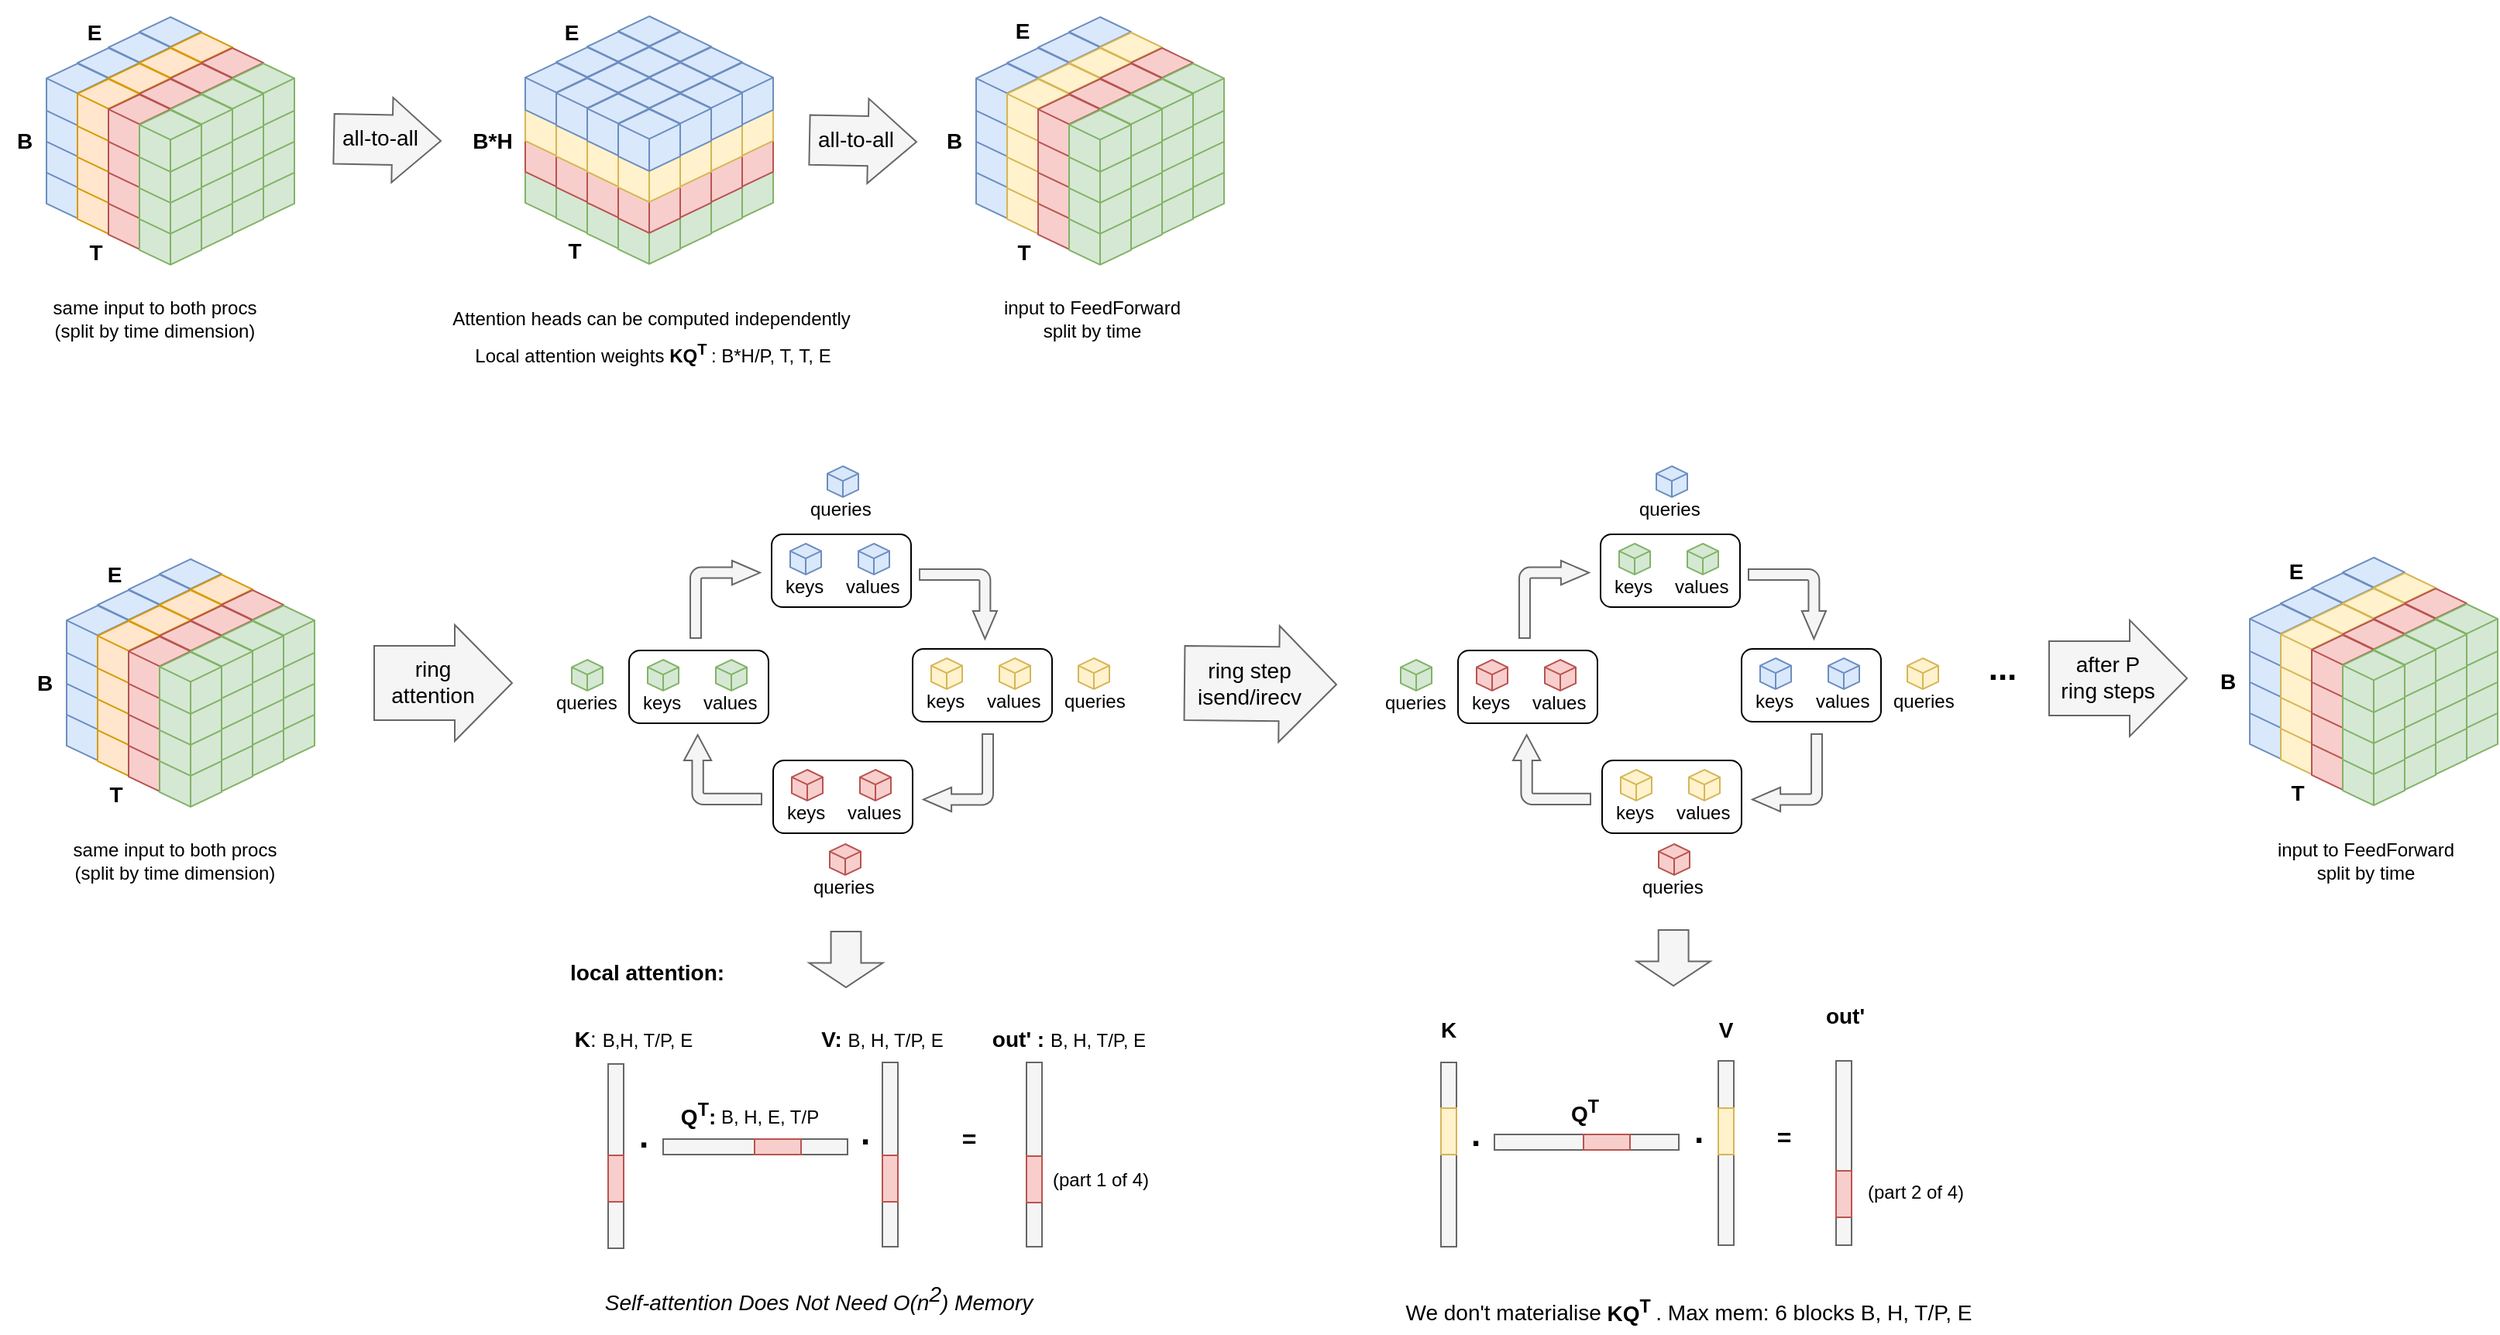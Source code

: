 <mxfile version="24.7.8">
  <diagram name="Page-1" id="mTaThZvrZ4iqHnapH3oN">
    <mxGraphModel dx="1026" dy="743" grid="1" gridSize="10" guides="1" tooltips="1" connect="1" arrows="1" fold="1" page="1" pageScale="1" pageWidth="827" pageHeight="1169" math="0" shadow="0">
      <root>
        <mxCell id="0" />
        <mxCell id="1" parent="0" />
        <mxCell id="GqbEpFNVcH-FoVS1KwiD-578" value="&lt;span style=&quot;font-family: Helvetica; font-size: 14px; font-style: normal; font-variant-ligatures: normal; font-variant-caps: normal; letter-spacing: normal; orphans: 2; text-align: center; text-indent: 0px; text-transform: none; widows: 2; word-spacing: 0px; -webkit-text-stroke-width: 0px; white-space: normal; text-decoration-thickness: initial; text-decoration-style: initial; text-decoration-color: initial; float: none; display: inline !important;&quot;&gt;&lt;b&gt;local attention:&lt;/b&gt;&lt;/span&gt;" style="text;whiteSpace=wrap;html=1;fillColor=none;fontColor=default;labelBackgroundColor=none;" vertex="1" parent="1">
          <mxGeometry x="376" y="642" width="118" height="25" as="geometry" />
        </mxCell>
        <mxCell id="GqbEpFNVcH-FoVS1KwiD-380" value="" style="rounded=1;whiteSpace=wrap;html=1;" vertex="1" parent="1">
          <mxGeometry x="508" y="374" width="90" height="47" as="geometry" />
        </mxCell>
        <mxCell id="GqbEpFNVcH-FoVS1KwiD-191" value="" style="group" vertex="1" connectable="0" parent="1">
          <mxGeometry x="10" y="30" width="190" height="181" as="geometry" />
        </mxCell>
        <mxCell id="GqbEpFNVcH-FoVS1KwiD-4" value="" style="html=1;whiteSpace=wrap;shape=isoCube2;backgroundOutline=1;isoAngle=15;fillColor=#dae8fc;strokeColor=#6c8ebf;" vertex="1" parent="GqbEpFNVcH-FoVS1KwiD-191">
          <mxGeometry x="30" y="100" width="40" height="40" as="geometry" />
        </mxCell>
        <mxCell id="GqbEpFNVcH-FoVS1KwiD-8" value="" style="html=1;whiteSpace=wrap;shape=isoCube2;backgroundOutline=1;isoAngle=15;fillColor=#ffe6cc;strokeColor=#d79b00;" vertex="1" parent="GqbEpFNVcH-FoVS1KwiD-191">
          <mxGeometry x="50" y="110" width="40" height="40" as="geometry" />
        </mxCell>
        <mxCell id="GqbEpFNVcH-FoVS1KwiD-12" value="" style="html=1;whiteSpace=wrap;shape=isoCube2;backgroundOutline=1;isoAngle=15;fillColor=#f8cecc;strokeColor=#b85450;" vertex="1" parent="GqbEpFNVcH-FoVS1KwiD-191">
          <mxGeometry x="70" y="120" width="40" height="40" as="geometry" />
        </mxCell>
        <mxCell id="GqbEpFNVcH-FoVS1KwiD-13" value="" style="html=1;whiteSpace=wrap;shape=isoCube2;backgroundOutline=1;isoAngle=15;fillColor=#d5e8d4;strokeColor=#82b366;" vertex="1" parent="GqbEpFNVcH-FoVS1KwiD-191">
          <mxGeometry x="150" y="100" width="40" height="40" as="geometry" />
        </mxCell>
        <mxCell id="GqbEpFNVcH-FoVS1KwiD-14" value="" style="html=1;whiteSpace=wrap;shape=isoCube2;backgroundOutline=1;isoAngle=15;fillColor=#d5e8d4;strokeColor=#82b366;" vertex="1" parent="GqbEpFNVcH-FoVS1KwiD-191">
          <mxGeometry x="130" y="110" width="40" height="40" as="geometry" />
        </mxCell>
        <mxCell id="GqbEpFNVcH-FoVS1KwiD-15" value="" style="html=1;whiteSpace=wrap;shape=isoCube2;backgroundOutline=1;isoAngle=15;fillColor=#d5e8d4;strokeColor=#82b366;" vertex="1" parent="GqbEpFNVcH-FoVS1KwiD-191">
          <mxGeometry x="110" y="120" width="40" height="40" as="geometry" />
        </mxCell>
        <mxCell id="GqbEpFNVcH-FoVS1KwiD-16" value="" style="html=1;whiteSpace=wrap;shape=isoCube2;backgroundOutline=1;isoAngle=15;fillColor=#d5e8d4;strokeColor=#82b366;" vertex="1" parent="GqbEpFNVcH-FoVS1KwiD-191">
          <mxGeometry x="90" y="130" width="40" height="40" as="geometry" />
        </mxCell>
        <mxCell id="GqbEpFNVcH-FoVS1KwiD-20" value="" style="html=1;whiteSpace=wrap;shape=isoCube2;backgroundOutline=1;isoAngle=15;fillColor=#dae8fc;strokeColor=#6c8ebf;" vertex="1" parent="GqbEpFNVcH-FoVS1KwiD-191">
          <mxGeometry x="30" y="80" width="40" height="40" as="geometry" />
        </mxCell>
        <mxCell id="GqbEpFNVcH-FoVS1KwiD-24" value="" style="html=1;whiteSpace=wrap;shape=isoCube2;backgroundOutline=1;isoAngle=15;fillColor=#ffe6cc;strokeColor=#d79b00;" vertex="1" parent="GqbEpFNVcH-FoVS1KwiD-191">
          <mxGeometry x="50" y="90" width="40" height="40" as="geometry" />
        </mxCell>
        <mxCell id="GqbEpFNVcH-FoVS1KwiD-28" value="" style="html=1;whiteSpace=wrap;shape=isoCube2;backgroundOutline=1;isoAngle=15;fillColor=#f8cecc;strokeColor=#b85450;" vertex="1" parent="GqbEpFNVcH-FoVS1KwiD-191">
          <mxGeometry x="70" y="100" width="40" height="40" as="geometry" />
        </mxCell>
        <mxCell id="GqbEpFNVcH-FoVS1KwiD-29" value="" style="html=1;whiteSpace=wrap;shape=isoCube2;backgroundOutline=1;isoAngle=15;fillColor=#d5e8d4;strokeColor=#82b366;" vertex="1" parent="GqbEpFNVcH-FoVS1KwiD-191">
          <mxGeometry x="150" y="80" width="40" height="40" as="geometry" />
        </mxCell>
        <mxCell id="GqbEpFNVcH-FoVS1KwiD-30" value="" style="html=1;whiteSpace=wrap;shape=isoCube2;backgroundOutline=1;isoAngle=15;fillColor=#d5e8d4;strokeColor=#82b366;" vertex="1" parent="GqbEpFNVcH-FoVS1KwiD-191">
          <mxGeometry x="130" y="90" width="40" height="40" as="geometry" />
        </mxCell>
        <mxCell id="GqbEpFNVcH-FoVS1KwiD-31" value="" style="html=1;whiteSpace=wrap;shape=isoCube2;backgroundOutline=1;isoAngle=15;fillColor=#d5e8d4;strokeColor=#82b366;" vertex="1" parent="GqbEpFNVcH-FoVS1KwiD-191">
          <mxGeometry x="110" y="100" width="40" height="40" as="geometry" />
        </mxCell>
        <mxCell id="GqbEpFNVcH-FoVS1KwiD-32" value="" style="html=1;whiteSpace=wrap;shape=isoCube2;backgroundOutline=1;isoAngle=15;fillColor=#d5e8d4;strokeColor=#82b366;" vertex="1" parent="GqbEpFNVcH-FoVS1KwiD-191">
          <mxGeometry x="90" y="110" width="40" height="40" as="geometry" />
        </mxCell>
        <mxCell id="GqbEpFNVcH-FoVS1KwiD-52" value="" style="html=1;whiteSpace=wrap;shape=isoCube2;backgroundOutline=1;isoAngle=15;fillColor=#dae8fc;strokeColor=#6c8ebf;" vertex="1" parent="GqbEpFNVcH-FoVS1KwiD-191">
          <mxGeometry x="30" y="60" width="40" height="40" as="geometry" />
        </mxCell>
        <mxCell id="GqbEpFNVcH-FoVS1KwiD-56" value="" style="html=1;whiteSpace=wrap;shape=isoCube2;backgroundOutline=1;isoAngle=15;fillColor=#ffe6cc;strokeColor=#d79b00;" vertex="1" parent="GqbEpFNVcH-FoVS1KwiD-191">
          <mxGeometry x="50" y="70" width="40" height="40" as="geometry" />
        </mxCell>
        <mxCell id="GqbEpFNVcH-FoVS1KwiD-60" value="" style="html=1;whiteSpace=wrap;shape=isoCube2;backgroundOutline=1;isoAngle=15;fillColor=#f8cecc;strokeColor=#b85450;" vertex="1" parent="GqbEpFNVcH-FoVS1KwiD-191">
          <mxGeometry x="70" y="80" width="40" height="40" as="geometry" />
        </mxCell>
        <mxCell id="GqbEpFNVcH-FoVS1KwiD-61" value="" style="html=1;whiteSpace=wrap;shape=isoCube2;backgroundOutline=1;isoAngle=15;fillColor=#d5e8d4;strokeColor=#82b366;" vertex="1" parent="GqbEpFNVcH-FoVS1KwiD-191">
          <mxGeometry x="150" y="60" width="40" height="40" as="geometry" />
        </mxCell>
        <mxCell id="GqbEpFNVcH-FoVS1KwiD-62" value="" style="html=1;whiteSpace=wrap;shape=isoCube2;backgroundOutline=1;isoAngle=15;fillColor=#d5e8d4;strokeColor=#82b366;" vertex="1" parent="GqbEpFNVcH-FoVS1KwiD-191">
          <mxGeometry x="130" y="70" width="40" height="40" as="geometry" />
        </mxCell>
        <mxCell id="GqbEpFNVcH-FoVS1KwiD-63" value="" style="html=1;whiteSpace=wrap;shape=isoCube2;backgroundOutline=1;isoAngle=15;fillColor=#d5e8d4;strokeColor=#82b366;" vertex="1" parent="GqbEpFNVcH-FoVS1KwiD-191">
          <mxGeometry x="110" y="80" width="40" height="40" as="geometry" />
        </mxCell>
        <mxCell id="GqbEpFNVcH-FoVS1KwiD-64" value="" style="html=1;whiteSpace=wrap;shape=isoCube2;backgroundOutline=1;isoAngle=15;fillColor=#d5e8d4;strokeColor=#82b366;" vertex="1" parent="GqbEpFNVcH-FoVS1KwiD-191">
          <mxGeometry x="90" y="90" width="40" height="40" as="geometry" />
        </mxCell>
        <mxCell id="GqbEpFNVcH-FoVS1KwiD-65" value="" style="html=1;whiteSpace=wrap;shape=isoCube2;backgroundOutline=1;isoAngle=15;fillColor=#dae8fc;strokeColor=#6c8ebf;" vertex="1" parent="GqbEpFNVcH-FoVS1KwiD-191">
          <mxGeometry x="90" y="10" width="40" height="40" as="geometry" />
        </mxCell>
        <mxCell id="GqbEpFNVcH-FoVS1KwiD-66" value="" style="html=1;whiteSpace=wrap;shape=isoCube2;backgroundOutline=1;isoAngle=15;fillColor=#dae8fc;strokeColor=#6c8ebf;" vertex="1" parent="GqbEpFNVcH-FoVS1KwiD-191">
          <mxGeometry x="70" y="20" width="40" height="40" as="geometry" />
        </mxCell>
        <mxCell id="GqbEpFNVcH-FoVS1KwiD-67" value="" style="html=1;whiteSpace=wrap;shape=isoCube2;backgroundOutline=1;isoAngle=15;fillColor=#dae8fc;strokeColor=#6c8ebf;" vertex="1" parent="GqbEpFNVcH-FoVS1KwiD-191">
          <mxGeometry x="50" y="30" width="40" height="40" as="geometry" />
        </mxCell>
        <mxCell id="GqbEpFNVcH-FoVS1KwiD-68" value="" style="html=1;whiteSpace=wrap;shape=isoCube2;backgroundOutline=1;isoAngle=15;fillColor=#dae8fc;strokeColor=#6c8ebf;" vertex="1" parent="GqbEpFNVcH-FoVS1KwiD-191">
          <mxGeometry x="30" y="40" width="40" height="40" as="geometry" />
        </mxCell>
        <mxCell id="GqbEpFNVcH-FoVS1KwiD-69" value="" style="html=1;whiteSpace=wrap;shape=isoCube2;backgroundOutline=1;isoAngle=15;fillColor=#ffe6cc;strokeColor=#d79b00;" vertex="1" parent="GqbEpFNVcH-FoVS1KwiD-191">
          <mxGeometry x="110" y="20" width="40" height="40" as="geometry" />
        </mxCell>
        <mxCell id="GqbEpFNVcH-FoVS1KwiD-70" value="" style="html=1;whiteSpace=wrap;shape=isoCube2;backgroundOutline=1;isoAngle=15;fillColor=#ffe6cc;strokeColor=#d79b00;" vertex="1" parent="GqbEpFNVcH-FoVS1KwiD-191">
          <mxGeometry x="90" y="30" width="40" height="40" as="geometry" />
        </mxCell>
        <mxCell id="GqbEpFNVcH-FoVS1KwiD-71" value="" style="html=1;whiteSpace=wrap;shape=isoCube2;backgroundOutline=1;isoAngle=15;fillColor=#ffe6cc;strokeColor=#d79b00;" vertex="1" parent="GqbEpFNVcH-FoVS1KwiD-191">
          <mxGeometry x="70" y="40" width="40" height="40" as="geometry" />
        </mxCell>
        <mxCell id="GqbEpFNVcH-FoVS1KwiD-72" value="" style="html=1;whiteSpace=wrap;shape=isoCube2;backgroundOutline=1;isoAngle=15;fillColor=#ffe6cc;strokeColor=#d79b00;" vertex="1" parent="GqbEpFNVcH-FoVS1KwiD-191">
          <mxGeometry x="50" y="50" width="40" height="40" as="geometry" />
        </mxCell>
        <mxCell id="GqbEpFNVcH-FoVS1KwiD-73" value="" style="html=1;whiteSpace=wrap;shape=isoCube2;backgroundOutline=1;isoAngle=15;fillColor=#f8cecc;strokeColor=#b85450;" vertex="1" parent="GqbEpFNVcH-FoVS1KwiD-191">
          <mxGeometry x="130" y="30" width="40" height="40" as="geometry" />
        </mxCell>
        <mxCell id="GqbEpFNVcH-FoVS1KwiD-74" value="" style="html=1;whiteSpace=wrap;shape=isoCube2;backgroundOutline=1;isoAngle=15;fillColor=#f8cecc;strokeColor=#b85450;" vertex="1" parent="GqbEpFNVcH-FoVS1KwiD-191">
          <mxGeometry x="110" y="40" width="40" height="40" as="geometry" />
        </mxCell>
        <mxCell id="GqbEpFNVcH-FoVS1KwiD-75" value="" style="html=1;whiteSpace=wrap;shape=isoCube2;backgroundOutline=1;isoAngle=15;fillColor=#f8cecc;strokeColor=#b85450;" vertex="1" parent="GqbEpFNVcH-FoVS1KwiD-191">
          <mxGeometry x="90" y="50" width="40" height="40" as="geometry" />
        </mxCell>
        <mxCell id="GqbEpFNVcH-FoVS1KwiD-76" value="" style="html=1;whiteSpace=wrap;shape=isoCube2;backgroundOutline=1;isoAngle=15;fillColor=#f8cecc;strokeColor=#b85450;" vertex="1" parent="GqbEpFNVcH-FoVS1KwiD-191">
          <mxGeometry x="70" y="60" width="40" height="40" as="geometry" />
        </mxCell>
        <mxCell id="GqbEpFNVcH-FoVS1KwiD-77" value="" style="html=1;whiteSpace=wrap;shape=isoCube2;backgroundOutline=1;isoAngle=15;fillColor=#d5e8d4;strokeColor=#82b366;" vertex="1" parent="GqbEpFNVcH-FoVS1KwiD-191">
          <mxGeometry x="150" y="40" width="40" height="40" as="geometry" />
        </mxCell>
        <mxCell id="GqbEpFNVcH-FoVS1KwiD-78" value="" style="html=1;whiteSpace=wrap;shape=isoCube2;backgroundOutline=1;isoAngle=15;fillColor=#d5e8d4;strokeColor=#82b366;" vertex="1" parent="GqbEpFNVcH-FoVS1KwiD-191">
          <mxGeometry x="130" y="50" width="40" height="40" as="geometry" />
        </mxCell>
        <mxCell id="GqbEpFNVcH-FoVS1KwiD-79" value="" style="html=1;whiteSpace=wrap;shape=isoCube2;backgroundOutline=1;isoAngle=15;fillColor=#d5e8d4;strokeColor=#82b366;" vertex="1" parent="GqbEpFNVcH-FoVS1KwiD-191">
          <mxGeometry x="110" y="60" width="40" height="40" as="geometry" />
        </mxCell>
        <mxCell id="GqbEpFNVcH-FoVS1KwiD-80" value="" style="html=1;whiteSpace=wrap;shape=isoCube2;backgroundOutline=1;isoAngle=15;fillColor=#d5e8d4;strokeColor=#82b366;" vertex="1" parent="GqbEpFNVcH-FoVS1KwiD-191">
          <mxGeometry x="90" y="70" width="40" height="40" as="geometry" />
        </mxCell>
        <mxCell id="GqbEpFNVcH-FoVS1KwiD-81" value="B" style="text;html=1;align=center;verticalAlign=middle;whiteSpace=wrap;rounded=0;fontSize=14;fontStyle=1" vertex="1" parent="GqbEpFNVcH-FoVS1KwiD-191">
          <mxGeometry x="6" y="75" width="20" height="30" as="geometry" />
        </mxCell>
        <mxCell id="GqbEpFNVcH-FoVS1KwiD-82" value="T" style="text;html=1;align=center;verticalAlign=middle;whiteSpace=wrap;rounded=0;fontSize=14;fontStyle=1" vertex="1" parent="GqbEpFNVcH-FoVS1KwiD-191">
          <mxGeometry x="52" y="147" width="20" height="30" as="geometry" />
        </mxCell>
        <mxCell id="GqbEpFNVcH-FoVS1KwiD-83" value="E" style="text;html=1;align=center;verticalAlign=middle;whiteSpace=wrap;rounded=0;fontSize=14;fontStyle=1" vertex="1" parent="GqbEpFNVcH-FoVS1KwiD-191">
          <mxGeometry x="51" y="5" width="20" height="30" as="geometry" />
        </mxCell>
        <mxCell id="GqbEpFNVcH-FoVS1KwiD-192" value="" style="group" vertex="1" connectable="0" parent="1">
          <mxGeometry x="268" y="29.5" width="191" height="181" as="geometry" />
        </mxCell>
        <mxCell id="GqbEpFNVcH-FoVS1KwiD-151" value="" style="html=1;whiteSpace=wrap;shape=isoCube2;backgroundOutline=1;isoAngle=15;fillColor=#d5e8d4;strokeColor=#82b366;" vertex="1" parent="GqbEpFNVcH-FoVS1KwiD-192">
          <mxGeometry x="81" y="100" width="40" height="40" as="geometry" />
        </mxCell>
        <mxCell id="GqbEpFNVcH-FoVS1KwiD-152" value="" style="html=1;whiteSpace=wrap;shape=isoCube2;backgroundOutline=1;isoAngle=15;fillColor=#d5e8d4;strokeColor=#82b366;" vertex="1" parent="GqbEpFNVcH-FoVS1KwiD-192">
          <mxGeometry x="101" y="110" width="40" height="40" as="geometry" />
        </mxCell>
        <mxCell id="GqbEpFNVcH-FoVS1KwiD-153" value="" style="html=1;whiteSpace=wrap;shape=isoCube2;backgroundOutline=1;isoAngle=15;fillColor=#d5e8d4;strokeColor=#82b366;" vertex="1" parent="GqbEpFNVcH-FoVS1KwiD-192">
          <mxGeometry x="121" y="120" width="40" height="40" as="geometry" />
        </mxCell>
        <mxCell id="GqbEpFNVcH-FoVS1KwiD-154" value="" style="html=1;whiteSpace=wrap;shape=isoCube2;backgroundOutline=1;isoAngle=15;fillColor=#d5e8d4;strokeColor=#82b366;" vertex="1" parent="GqbEpFNVcH-FoVS1KwiD-192">
          <mxGeometry x="201" y="100" width="40" height="40" as="geometry" />
        </mxCell>
        <mxCell id="GqbEpFNVcH-FoVS1KwiD-155" value="" style="html=1;whiteSpace=wrap;shape=isoCube2;backgroundOutline=1;isoAngle=15;fillColor=#d5e8d4;strokeColor=#82b366;" vertex="1" parent="GqbEpFNVcH-FoVS1KwiD-192">
          <mxGeometry x="181" y="110" width="40" height="40" as="geometry" />
        </mxCell>
        <mxCell id="GqbEpFNVcH-FoVS1KwiD-156" value="" style="html=1;whiteSpace=wrap;shape=isoCube2;backgroundOutline=1;isoAngle=15;fillColor=#d5e8d4;strokeColor=#82b366;" vertex="1" parent="GqbEpFNVcH-FoVS1KwiD-192">
          <mxGeometry x="161" y="120" width="40" height="40" as="geometry" />
        </mxCell>
        <mxCell id="GqbEpFNVcH-FoVS1KwiD-157" value="" style="html=1;whiteSpace=wrap;shape=isoCube2;backgroundOutline=1;isoAngle=15;fillColor=#d5e8d4;strokeColor=#82b366;" vertex="1" parent="GqbEpFNVcH-FoVS1KwiD-192">
          <mxGeometry x="141" y="130" width="40" height="40" as="geometry" />
        </mxCell>
        <mxCell id="GqbEpFNVcH-FoVS1KwiD-158" value="" style="html=1;whiteSpace=wrap;shape=isoCube2;backgroundOutline=1;isoAngle=15;fillColor=#f8cecc;strokeColor=#b85450;" vertex="1" parent="GqbEpFNVcH-FoVS1KwiD-192">
          <mxGeometry x="81" y="80" width="40" height="40" as="geometry" />
        </mxCell>
        <mxCell id="GqbEpFNVcH-FoVS1KwiD-159" value="" style="html=1;whiteSpace=wrap;shape=isoCube2;backgroundOutline=1;isoAngle=15;fillColor=#f8cecc;strokeColor=#b85450;" vertex="1" parent="GqbEpFNVcH-FoVS1KwiD-192">
          <mxGeometry x="101" y="90" width="40" height="40" as="geometry" />
        </mxCell>
        <mxCell id="GqbEpFNVcH-FoVS1KwiD-160" value="" style="html=1;whiteSpace=wrap;shape=isoCube2;backgroundOutline=1;isoAngle=15;fillColor=#f8cecc;strokeColor=#b85450;" vertex="1" parent="GqbEpFNVcH-FoVS1KwiD-192">
          <mxGeometry x="121" y="100" width="40" height="40" as="geometry" />
        </mxCell>
        <mxCell id="GqbEpFNVcH-FoVS1KwiD-161" value="" style="html=1;whiteSpace=wrap;shape=isoCube2;backgroundOutline=1;isoAngle=15;fillColor=#f8cecc;strokeColor=#b85450;" vertex="1" parent="GqbEpFNVcH-FoVS1KwiD-192">
          <mxGeometry x="201" y="80" width="40" height="40" as="geometry" />
        </mxCell>
        <mxCell id="GqbEpFNVcH-FoVS1KwiD-162" value="" style="html=1;whiteSpace=wrap;shape=isoCube2;backgroundOutline=1;isoAngle=15;fillColor=#f8cecc;strokeColor=#b85450;" vertex="1" parent="GqbEpFNVcH-FoVS1KwiD-192">
          <mxGeometry x="181" y="90" width="40" height="40" as="geometry" />
        </mxCell>
        <mxCell id="GqbEpFNVcH-FoVS1KwiD-163" value="" style="html=1;whiteSpace=wrap;shape=isoCube2;backgroundOutline=1;isoAngle=15;fillColor=#f8cecc;strokeColor=#b85450;" vertex="1" parent="GqbEpFNVcH-FoVS1KwiD-192">
          <mxGeometry x="161" y="100" width="40" height="40" as="geometry" />
        </mxCell>
        <mxCell id="GqbEpFNVcH-FoVS1KwiD-164" value="" style="html=1;whiteSpace=wrap;shape=isoCube2;backgroundOutline=1;isoAngle=15;fillColor=#f8cecc;strokeColor=#b85450;" vertex="1" parent="GqbEpFNVcH-FoVS1KwiD-192">
          <mxGeometry x="141" y="110" width="40" height="40" as="geometry" />
        </mxCell>
        <mxCell id="GqbEpFNVcH-FoVS1KwiD-165" value="" style="html=1;whiteSpace=wrap;shape=isoCube2;backgroundOutline=1;isoAngle=15;fillColor=#fff2cc;strokeColor=#d6b656;" vertex="1" parent="GqbEpFNVcH-FoVS1KwiD-192">
          <mxGeometry x="81" y="60" width="40" height="40" as="geometry" />
        </mxCell>
        <mxCell id="GqbEpFNVcH-FoVS1KwiD-166" value="" style="html=1;whiteSpace=wrap;shape=isoCube2;backgroundOutline=1;isoAngle=15;fillColor=#fff2cc;strokeColor=#d6b656;" vertex="1" parent="GqbEpFNVcH-FoVS1KwiD-192">
          <mxGeometry x="101" y="70" width="40" height="40" as="geometry" />
        </mxCell>
        <mxCell id="GqbEpFNVcH-FoVS1KwiD-167" value="" style="html=1;whiteSpace=wrap;shape=isoCube2;backgroundOutline=1;isoAngle=15;fillColor=#fff2cc;strokeColor=#d6b656;" vertex="1" parent="GqbEpFNVcH-FoVS1KwiD-192">
          <mxGeometry x="121" y="80" width="40" height="40" as="geometry" />
        </mxCell>
        <mxCell id="GqbEpFNVcH-FoVS1KwiD-168" value="" style="html=1;whiteSpace=wrap;shape=isoCube2;backgroundOutline=1;isoAngle=15;fillColor=#fff2cc;strokeColor=#d6b656;" vertex="1" parent="GqbEpFNVcH-FoVS1KwiD-192">
          <mxGeometry x="201" y="60" width="40" height="40" as="geometry" />
        </mxCell>
        <mxCell id="GqbEpFNVcH-FoVS1KwiD-169" value="" style="html=1;whiteSpace=wrap;shape=isoCube2;backgroundOutline=1;isoAngle=15;fillColor=#fff2cc;strokeColor=#d6b656;" vertex="1" parent="GqbEpFNVcH-FoVS1KwiD-192">
          <mxGeometry x="181" y="70" width="40" height="40" as="geometry" />
        </mxCell>
        <mxCell id="GqbEpFNVcH-FoVS1KwiD-170" value="" style="html=1;whiteSpace=wrap;shape=isoCube2;backgroundOutline=1;isoAngle=15;fillColor=#fff2cc;strokeColor=#d6b656;" vertex="1" parent="GqbEpFNVcH-FoVS1KwiD-192">
          <mxGeometry x="161" y="80" width="40" height="40" as="geometry" />
        </mxCell>
        <mxCell id="GqbEpFNVcH-FoVS1KwiD-171" value="" style="html=1;whiteSpace=wrap;shape=isoCube2;backgroundOutline=1;isoAngle=15;fillColor=#fff2cc;strokeColor=#d6b656;" vertex="1" parent="GqbEpFNVcH-FoVS1KwiD-192">
          <mxGeometry x="141" y="90" width="40" height="40" as="geometry" />
        </mxCell>
        <mxCell id="GqbEpFNVcH-FoVS1KwiD-172" value="" style="html=1;whiteSpace=wrap;shape=isoCube2;backgroundOutline=1;isoAngle=15;fillColor=#dae8fc;strokeColor=#6c8ebf;" vertex="1" parent="GqbEpFNVcH-FoVS1KwiD-192">
          <mxGeometry x="141" y="10" width="40" height="40" as="geometry" />
        </mxCell>
        <mxCell id="GqbEpFNVcH-FoVS1KwiD-173" value="" style="html=1;whiteSpace=wrap;shape=isoCube2;backgroundOutline=1;isoAngle=15;fillColor=#dae8fc;strokeColor=#6c8ebf;" vertex="1" parent="GqbEpFNVcH-FoVS1KwiD-192">
          <mxGeometry x="121" y="20" width="40" height="40" as="geometry" />
        </mxCell>
        <mxCell id="GqbEpFNVcH-FoVS1KwiD-174" value="" style="html=1;whiteSpace=wrap;shape=isoCube2;backgroundOutline=1;isoAngle=15;fillColor=#dae8fc;strokeColor=#6c8ebf;" vertex="1" parent="GqbEpFNVcH-FoVS1KwiD-192">
          <mxGeometry x="101" y="30" width="40" height="40" as="geometry" />
        </mxCell>
        <mxCell id="GqbEpFNVcH-FoVS1KwiD-175" value="" style="html=1;whiteSpace=wrap;shape=isoCube2;backgroundOutline=1;isoAngle=15;fillColor=#dae8fc;strokeColor=#6c8ebf;" vertex="1" parent="GqbEpFNVcH-FoVS1KwiD-192">
          <mxGeometry x="81" y="40" width="40" height="40" as="geometry" />
        </mxCell>
        <mxCell id="GqbEpFNVcH-FoVS1KwiD-176" value="" style="html=1;whiteSpace=wrap;shape=isoCube2;backgroundOutline=1;isoAngle=15;fillColor=#dae8fc;strokeColor=#6c8ebf;" vertex="1" parent="GqbEpFNVcH-FoVS1KwiD-192">
          <mxGeometry x="161" y="20" width="40" height="40" as="geometry" />
        </mxCell>
        <mxCell id="GqbEpFNVcH-FoVS1KwiD-177" value="" style="html=1;whiteSpace=wrap;shape=isoCube2;backgroundOutline=1;isoAngle=15;fillColor=#dae8fc;strokeColor=#6c8ebf;" vertex="1" parent="GqbEpFNVcH-FoVS1KwiD-192">
          <mxGeometry x="141" y="30" width="40" height="40" as="geometry" />
        </mxCell>
        <mxCell id="GqbEpFNVcH-FoVS1KwiD-178" value="" style="html=1;whiteSpace=wrap;shape=isoCube2;backgroundOutline=1;isoAngle=15;fillColor=#dae8fc;strokeColor=#6c8ebf;" vertex="1" parent="GqbEpFNVcH-FoVS1KwiD-192">
          <mxGeometry x="121" y="40" width="40" height="40" as="geometry" />
        </mxCell>
        <mxCell id="GqbEpFNVcH-FoVS1KwiD-179" value="" style="html=1;whiteSpace=wrap;shape=isoCube2;backgroundOutline=1;isoAngle=15;fillColor=#dae8fc;strokeColor=#6c8ebf;" vertex="1" parent="GqbEpFNVcH-FoVS1KwiD-192">
          <mxGeometry x="101" y="50" width="40" height="40" as="geometry" />
        </mxCell>
        <mxCell id="GqbEpFNVcH-FoVS1KwiD-180" value="" style="html=1;whiteSpace=wrap;shape=isoCube2;backgroundOutline=1;isoAngle=15;fillColor=#dae8fc;strokeColor=#6c8ebf;" vertex="1" parent="GqbEpFNVcH-FoVS1KwiD-192">
          <mxGeometry x="181" y="30" width="40" height="40" as="geometry" />
        </mxCell>
        <mxCell id="GqbEpFNVcH-FoVS1KwiD-181" value="" style="html=1;whiteSpace=wrap;shape=isoCube2;backgroundOutline=1;isoAngle=15;fillColor=#dae8fc;strokeColor=#6c8ebf;" vertex="1" parent="GqbEpFNVcH-FoVS1KwiD-192">
          <mxGeometry x="161" y="40" width="40" height="40" as="geometry" />
        </mxCell>
        <mxCell id="GqbEpFNVcH-FoVS1KwiD-182" value="" style="html=1;whiteSpace=wrap;shape=isoCube2;backgroundOutline=1;isoAngle=15;fillColor=#dae8fc;strokeColor=#6c8ebf;" vertex="1" parent="GqbEpFNVcH-FoVS1KwiD-192">
          <mxGeometry x="141" y="50" width="40" height="40" as="geometry" />
        </mxCell>
        <mxCell id="GqbEpFNVcH-FoVS1KwiD-183" value="" style="html=1;whiteSpace=wrap;shape=isoCube2;backgroundOutline=1;isoAngle=15;fillColor=#dae8fc;strokeColor=#6c8ebf;" vertex="1" parent="GqbEpFNVcH-FoVS1KwiD-192">
          <mxGeometry x="121" y="60" width="40" height="40" as="geometry" />
        </mxCell>
        <mxCell id="GqbEpFNVcH-FoVS1KwiD-184" value="" style="html=1;whiteSpace=wrap;shape=isoCube2;backgroundOutline=1;isoAngle=15;fillColor=#dae8fc;strokeColor=#6c8ebf;" vertex="1" parent="GqbEpFNVcH-FoVS1KwiD-192">
          <mxGeometry x="201" y="40" width="40" height="40" as="geometry" />
        </mxCell>
        <mxCell id="GqbEpFNVcH-FoVS1KwiD-185" value="" style="html=1;whiteSpace=wrap;shape=isoCube2;backgroundOutline=1;isoAngle=15;fillColor=#dae8fc;strokeColor=#6c8ebf;" vertex="1" parent="GqbEpFNVcH-FoVS1KwiD-192">
          <mxGeometry x="181" y="50" width="40" height="40" as="geometry" />
        </mxCell>
        <mxCell id="GqbEpFNVcH-FoVS1KwiD-186" value="" style="html=1;whiteSpace=wrap;shape=isoCube2;backgroundOutline=1;isoAngle=15;fillColor=#dae8fc;strokeColor=#6c8ebf;" vertex="1" parent="GqbEpFNVcH-FoVS1KwiD-192">
          <mxGeometry x="161" y="60" width="40" height="40" as="geometry" />
        </mxCell>
        <mxCell id="GqbEpFNVcH-FoVS1KwiD-187" value="" style="html=1;whiteSpace=wrap;shape=isoCube2;backgroundOutline=1;isoAngle=15;fillColor=#dae8fc;strokeColor=#6c8ebf;" vertex="1" parent="GqbEpFNVcH-FoVS1KwiD-192">
          <mxGeometry x="141" y="70" width="40" height="40" as="geometry" />
        </mxCell>
        <mxCell id="GqbEpFNVcH-FoVS1KwiD-188" value="B*H" style="text;html=1;align=center;verticalAlign=middle;whiteSpace=wrap;rounded=0;fontSize=14;fontStyle=1" vertex="1" parent="GqbEpFNVcH-FoVS1KwiD-192">
          <mxGeometry x="50" y="75" width="20" height="30" as="geometry" />
        </mxCell>
        <mxCell id="GqbEpFNVcH-FoVS1KwiD-189" value="T" style="text;html=1;align=center;verticalAlign=middle;whiteSpace=wrap;rounded=0;fontSize=14;fontStyle=1" vertex="1" parent="GqbEpFNVcH-FoVS1KwiD-192">
          <mxGeometry x="103" y="146" width="20" height="30" as="geometry" />
        </mxCell>
        <mxCell id="GqbEpFNVcH-FoVS1KwiD-190" value="E" style="text;html=1;align=center;verticalAlign=middle;whiteSpace=wrap;rounded=0;fontSize=14;fontStyle=1" vertex="1" parent="GqbEpFNVcH-FoVS1KwiD-192">
          <mxGeometry x="101" y="5" width="20" height="30" as="geometry" />
        </mxCell>
        <mxCell id="GqbEpFNVcH-FoVS1KwiD-239" value="" style="shape=flexArrow;endArrow=classic;html=1;rounded=0;endWidth=21.588;endSize=10.104;width=32.174;fillColor=#f5f5f5;strokeColor=#666666;" edge="1" parent="GqbEpFNVcH-FoVS1KwiD-192">
          <mxGeometry width="50" height="50" relative="1" as="geometry">
            <mxPoint x="-43" y="89.13" as="sourcePoint" />
            <mxPoint x="27" y="90.5" as="targetPoint" />
          </mxGeometry>
        </mxCell>
        <mxCell id="GqbEpFNVcH-FoVS1KwiD-240" value="&lt;font style=&quot;font-size: 14px;&quot;&gt;all-to-all&lt;/font&gt;" style="edgeLabel;html=1;align=center;verticalAlign=middle;resizable=0;points=[];fontColor=default;labelBackgroundColor=none;" vertex="1" connectable="0" parent="GqbEpFNVcH-FoVS1KwiD-239">
          <mxGeometry x="-0.224" y="-1" relative="1" as="geometry">
            <mxPoint x="3" y="-2" as="offset" />
          </mxGeometry>
        </mxCell>
        <mxCell id="GqbEpFNVcH-FoVS1KwiD-193" value="" style="group" vertex="1" connectable="0" parent="1">
          <mxGeometry x="610" y="30" width="190" height="181" as="geometry" />
        </mxCell>
        <mxCell id="GqbEpFNVcH-FoVS1KwiD-194" value="" style="html=1;whiteSpace=wrap;shape=isoCube2;backgroundOutline=1;isoAngle=15;fillColor=#dae8fc;strokeColor=#6c8ebf;" vertex="1" parent="GqbEpFNVcH-FoVS1KwiD-193">
          <mxGeometry x="30" y="100" width="40" height="40" as="geometry" />
        </mxCell>
        <mxCell id="GqbEpFNVcH-FoVS1KwiD-195" value="" style="html=1;whiteSpace=wrap;shape=isoCube2;backgroundOutline=1;isoAngle=15;fillColor=#fff2cc;strokeColor=#d6b656;" vertex="1" parent="GqbEpFNVcH-FoVS1KwiD-193">
          <mxGeometry x="50" y="110" width="40" height="40" as="geometry" />
        </mxCell>
        <mxCell id="GqbEpFNVcH-FoVS1KwiD-196" value="" style="html=1;whiteSpace=wrap;shape=isoCube2;backgroundOutline=1;isoAngle=15;fillColor=#f8cecc;strokeColor=#b85450;" vertex="1" parent="GqbEpFNVcH-FoVS1KwiD-193">
          <mxGeometry x="70" y="120" width="40" height="40" as="geometry" />
        </mxCell>
        <mxCell id="GqbEpFNVcH-FoVS1KwiD-197" value="" style="html=1;whiteSpace=wrap;shape=isoCube2;backgroundOutline=1;isoAngle=15;fillColor=#d5e8d4;strokeColor=#82b366;" vertex="1" parent="GqbEpFNVcH-FoVS1KwiD-193">
          <mxGeometry x="150" y="100" width="40" height="40" as="geometry" />
        </mxCell>
        <mxCell id="GqbEpFNVcH-FoVS1KwiD-198" value="" style="html=1;whiteSpace=wrap;shape=isoCube2;backgroundOutline=1;isoAngle=15;fillColor=#d5e8d4;strokeColor=#82b366;" vertex="1" parent="GqbEpFNVcH-FoVS1KwiD-193">
          <mxGeometry x="130" y="110" width="40" height="40" as="geometry" />
        </mxCell>
        <mxCell id="GqbEpFNVcH-FoVS1KwiD-199" value="" style="html=1;whiteSpace=wrap;shape=isoCube2;backgroundOutline=1;isoAngle=15;fillColor=#d5e8d4;strokeColor=#82b366;" vertex="1" parent="GqbEpFNVcH-FoVS1KwiD-193">
          <mxGeometry x="110" y="120" width="40" height="40" as="geometry" />
        </mxCell>
        <mxCell id="GqbEpFNVcH-FoVS1KwiD-200" value="" style="html=1;whiteSpace=wrap;shape=isoCube2;backgroundOutline=1;isoAngle=15;fillColor=#d5e8d4;strokeColor=#82b366;" vertex="1" parent="GqbEpFNVcH-FoVS1KwiD-193">
          <mxGeometry x="90" y="130" width="40" height="40" as="geometry" />
        </mxCell>
        <mxCell id="GqbEpFNVcH-FoVS1KwiD-201" value="" style="html=1;whiteSpace=wrap;shape=isoCube2;backgroundOutline=1;isoAngle=15;fillColor=#dae8fc;strokeColor=#6c8ebf;" vertex="1" parent="GqbEpFNVcH-FoVS1KwiD-193">
          <mxGeometry x="30" y="80" width="40" height="40" as="geometry" />
        </mxCell>
        <mxCell id="GqbEpFNVcH-FoVS1KwiD-202" value="" style="html=1;whiteSpace=wrap;shape=isoCube2;backgroundOutline=1;isoAngle=15;fillColor=#fff2cc;strokeColor=#d6b656;" vertex="1" parent="GqbEpFNVcH-FoVS1KwiD-193">
          <mxGeometry x="50" y="90" width="40" height="40" as="geometry" />
        </mxCell>
        <mxCell id="GqbEpFNVcH-FoVS1KwiD-203" value="" style="html=1;whiteSpace=wrap;shape=isoCube2;backgroundOutline=1;isoAngle=15;fillColor=#f8cecc;strokeColor=#b85450;" vertex="1" parent="GqbEpFNVcH-FoVS1KwiD-193">
          <mxGeometry x="70" y="100" width="40" height="40" as="geometry" />
        </mxCell>
        <mxCell id="GqbEpFNVcH-FoVS1KwiD-204" value="" style="html=1;whiteSpace=wrap;shape=isoCube2;backgroundOutline=1;isoAngle=15;fillColor=#d5e8d4;strokeColor=#82b366;" vertex="1" parent="GqbEpFNVcH-FoVS1KwiD-193">
          <mxGeometry x="150" y="80" width="40" height="40" as="geometry" />
        </mxCell>
        <mxCell id="GqbEpFNVcH-FoVS1KwiD-205" value="" style="html=1;whiteSpace=wrap;shape=isoCube2;backgroundOutline=1;isoAngle=15;fillColor=#d5e8d4;strokeColor=#82b366;" vertex="1" parent="GqbEpFNVcH-FoVS1KwiD-193">
          <mxGeometry x="130" y="90" width="40" height="40" as="geometry" />
        </mxCell>
        <mxCell id="GqbEpFNVcH-FoVS1KwiD-206" value="" style="html=1;whiteSpace=wrap;shape=isoCube2;backgroundOutline=1;isoAngle=15;fillColor=#d5e8d4;strokeColor=#82b366;" vertex="1" parent="GqbEpFNVcH-FoVS1KwiD-193">
          <mxGeometry x="110" y="100" width="40" height="40" as="geometry" />
        </mxCell>
        <mxCell id="GqbEpFNVcH-FoVS1KwiD-207" value="" style="html=1;whiteSpace=wrap;shape=isoCube2;backgroundOutline=1;isoAngle=15;fillColor=#d5e8d4;strokeColor=#82b366;" vertex="1" parent="GqbEpFNVcH-FoVS1KwiD-193">
          <mxGeometry x="90" y="110" width="40" height="40" as="geometry" />
        </mxCell>
        <mxCell id="GqbEpFNVcH-FoVS1KwiD-208" value="" style="html=1;whiteSpace=wrap;shape=isoCube2;backgroundOutline=1;isoAngle=15;fillColor=#dae8fc;strokeColor=#6c8ebf;" vertex="1" parent="GqbEpFNVcH-FoVS1KwiD-193">
          <mxGeometry x="30" y="60" width="40" height="40" as="geometry" />
        </mxCell>
        <mxCell id="GqbEpFNVcH-FoVS1KwiD-209" value="" style="html=1;whiteSpace=wrap;shape=isoCube2;backgroundOutline=1;isoAngle=15;fillColor=#fff2cc;strokeColor=#d6b656;" vertex="1" parent="GqbEpFNVcH-FoVS1KwiD-193">
          <mxGeometry x="50" y="70" width="40" height="40" as="geometry" />
        </mxCell>
        <mxCell id="GqbEpFNVcH-FoVS1KwiD-210" value="" style="html=1;whiteSpace=wrap;shape=isoCube2;backgroundOutline=1;isoAngle=15;fillColor=#f8cecc;strokeColor=#b85450;" vertex="1" parent="GqbEpFNVcH-FoVS1KwiD-193">
          <mxGeometry x="70" y="80" width="40" height="40" as="geometry" />
        </mxCell>
        <mxCell id="GqbEpFNVcH-FoVS1KwiD-211" value="" style="html=1;whiteSpace=wrap;shape=isoCube2;backgroundOutline=1;isoAngle=15;fillColor=#d5e8d4;strokeColor=#82b366;" vertex="1" parent="GqbEpFNVcH-FoVS1KwiD-193">
          <mxGeometry x="150" y="60" width="40" height="40" as="geometry" />
        </mxCell>
        <mxCell id="GqbEpFNVcH-FoVS1KwiD-212" value="" style="html=1;whiteSpace=wrap;shape=isoCube2;backgroundOutline=1;isoAngle=15;fillColor=#d5e8d4;strokeColor=#82b366;" vertex="1" parent="GqbEpFNVcH-FoVS1KwiD-193">
          <mxGeometry x="130" y="70" width="40" height="40" as="geometry" />
        </mxCell>
        <mxCell id="GqbEpFNVcH-FoVS1KwiD-213" value="" style="html=1;whiteSpace=wrap;shape=isoCube2;backgroundOutline=1;isoAngle=15;fillColor=#d5e8d4;strokeColor=#82b366;" vertex="1" parent="GqbEpFNVcH-FoVS1KwiD-193">
          <mxGeometry x="110" y="80" width="40" height="40" as="geometry" />
        </mxCell>
        <mxCell id="GqbEpFNVcH-FoVS1KwiD-214" value="" style="html=1;whiteSpace=wrap;shape=isoCube2;backgroundOutline=1;isoAngle=15;fillColor=#d5e8d4;strokeColor=#82b366;" vertex="1" parent="GqbEpFNVcH-FoVS1KwiD-193">
          <mxGeometry x="90" y="90" width="40" height="40" as="geometry" />
        </mxCell>
        <mxCell id="GqbEpFNVcH-FoVS1KwiD-215" value="" style="html=1;whiteSpace=wrap;shape=isoCube2;backgroundOutline=1;isoAngle=15;fillColor=#dae8fc;strokeColor=#6c8ebf;" vertex="1" parent="GqbEpFNVcH-FoVS1KwiD-193">
          <mxGeometry x="90" y="10" width="40" height="40" as="geometry" />
        </mxCell>
        <mxCell id="GqbEpFNVcH-FoVS1KwiD-216" value="" style="html=1;whiteSpace=wrap;shape=isoCube2;backgroundOutline=1;isoAngle=15;fillColor=#dae8fc;strokeColor=#6c8ebf;" vertex="1" parent="GqbEpFNVcH-FoVS1KwiD-193">
          <mxGeometry x="70" y="20" width="40" height="40" as="geometry" />
        </mxCell>
        <mxCell id="GqbEpFNVcH-FoVS1KwiD-217" value="" style="html=1;whiteSpace=wrap;shape=isoCube2;backgroundOutline=1;isoAngle=15;fillColor=#dae8fc;strokeColor=#6c8ebf;" vertex="1" parent="GqbEpFNVcH-FoVS1KwiD-193">
          <mxGeometry x="50" y="30" width="40" height="40" as="geometry" />
        </mxCell>
        <mxCell id="GqbEpFNVcH-FoVS1KwiD-218" value="" style="html=1;whiteSpace=wrap;shape=isoCube2;backgroundOutline=1;isoAngle=15;fillColor=#dae8fc;strokeColor=#6c8ebf;" vertex="1" parent="GqbEpFNVcH-FoVS1KwiD-193">
          <mxGeometry x="30" y="40" width="40" height="40" as="geometry" />
        </mxCell>
        <mxCell id="GqbEpFNVcH-FoVS1KwiD-219" value="" style="html=1;whiteSpace=wrap;shape=isoCube2;backgroundOutline=1;isoAngle=15;fillColor=#fff2cc;strokeColor=#d6b656;" vertex="1" parent="GqbEpFNVcH-FoVS1KwiD-193">
          <mxGeometry x="110" y="20" width="40" height="40" as="geometry" />
        </mxCell>
        <mxCell id="GqbEpFNVcH-FoVS1KwiD-220" value="" style="html=1;whiteSpace=wrap;shape=isoCube2;backgroundOutline=1;isoAngle=15;fillColor=#fff2cc;strokeColor=#d6b656;" vertex="1" parent="GqbEpFNVcH-FoVS1KwiD-193">
          <mxGeometry x="90" y="30" width="40" height="40" as="geometry" />
        </mxCell>
        <mxCell id="GqbEpFNVcH-FoVS1KwiD-221" value="" style="html=1;whiteSpace=wrap;shape=isoCube2;backgroundOutline=1;isoAngle=15;fillColor=#fff2cc;strokeColor=#d6b656;" vertex="1" parent="GqbEpFNVcH-FoVS1KwiD-193">
          <mxGeometry x="70" y="40" width="40" height="40" as="geometry" />
        </mxCell>
        <mxCell id="GqbEpFNVcH-FoVS1KwiD-222" value="" style="html=1;whiteSpace=wrap;shape=isoCube2;backgroundOutline=1;isoAngle=15;fillColor=#fff2cc;strokeColor=#d6b656;" vertex="1" parent="GqbEpFNVcH-FoVS1KwiD-193">
          <mxGeometry x="50" y="50" width="40" height="40" as="geometry" />
        </mxCell>
        <mxCell id="GqbEpFNVcH-FoVS1KwiD-223" value="" style="html=1;whiteSpace=wrap;shape=isoCube2;backgroundOutline=1;isoAngle=15;fillColor=#f8cecc;strokeColor=#b85450;" vertex="1" parent="GqbEpFNVcH-FoVS1KwiD-193">
          <mxGeometry x="130" y="30" width="40" height="40" as="geometry" />
        </mxCell>
        <mxCell id="GqbEpFNVcH-FoVS1KwiD-224" value="" style="html=1;whiteSpace=wrap;shape=isoCube2;backgroundOutline=1;isoAngle=15;fillColor=#f8cecc;strokeColor=#b85450;" vertex="1" parent="GqbEpFNVcH-FoVS1KwiD-193">
          <mxGeometry x="110" y="40" width="40" height="40" as="geometry" />
        </mxCell>
        <mxCell id="GqbEpFNVcH-FoVS1KwiD-225" value="" style="html=1;whiteSpace=wrap;shape=isoCube2;backgroundOutline=1;isoAngle=15;fillColor=#f8cecc;strokeColor=#b85450;" vertex="1" parent="GqbEpFNVcH-FoVS1KwiD-193">
          <mxGeometry x="90" y="50" width="40" height="40" as="geometry" />
        </mxCell>
        <mxCell id="GqbEpFNVcH-FoVS1KwiD-226" value="" style="html=1;whiteSpace=wrap;shape=isoCube2;backgroundOutline=1;isoAngle=15;fillColor=#f8cecc;strokeColor=#b85450;" vertex="1" parent="GqbEpFNVcH-FoVS1KwiD-193">
          <mxGeometry x="70" y="60" width="40" height="40" as="geometry" />
        </mxCell>
        <mxCell id="GqbEpFNVcH-FoVS1KwiD-227" value="" style="html=1;whiteSpace=wrap;shape=isoCube2;backgroundOutline=1;isoAngle=15;fillColor=#d5e8d4;strokeColor=#82b366;" vertex="1" parent="GqbEpFNVcH-FoVS1KwiD-193">
          <mxGeometry x="150" y="40" width="40" height="40" as="geometry" />
        </mxCell>
        <mxCell id="GqbEpFNVcH-FoVS1KwiD-228" value="" style="html=1;whiteSpace=wrap;shape=isoCube2;backgroundOutline=1;isoAngle=15;fillColor=#d5e8d4;strokeColor=#82b366;" vertex="1" parent="GqbEpFNVcH-FoVS1KwiD-193">
          <mxGeometry x="130" y="50" width="40" height="40" as="geometry" />
        </mxCell>
        <mxCell id="GqbEpFNVcH-FoVS1KwiD-229" value="" style="html=1;whiteSpace=wrap;shape=isoCube2;backgroundOutline=1;isoAngle=15;fillColor=#d5e8d4;strokeColor=#82b366;" vertex="1" parent="GqbEpFNVcH-FoVS1KwiD-193">
          <mxGeometry x="110" y="60" width="40" height="40" as="geometry" />
        </mxCell>
        <mxCell id="GqbEpFNVcH-FoVS1KwiD-230" value="" style="html=1;whiteSpace=wrap;shape=isoCube2;backgroundOutline=1;isoAngle=15;fillColor=#d5e8d4;strokeColor=#82b366;" vertex="1" parent="GqbEpFNVcH-FoVS1KwiD-193">
          <mxGeometry x="90" y="70" width="40" height="40" as="geometry" />
        </mxCell>
        <mxCell id="GqbEpFNVcH-FoVS1KwiD-231" value="B" style="text;html=1;align=center;verticalAlign=middle;whiteSpace=wrap;rounded=0;fontSize=14;fontStyle=1" vertex="1" parent="GqbEpFNVcH-FoVS1KwiD-193">
          <mxGeometry x="6" y="75" width="20" height="30" as="geometry" />
        </mxCell>
        <mxCell id="GqbEpFNVcH-FoVS1KwiD-232" value="T" style="text;html=1;align=center;verticalAlign=middle;whiteSpace=wrap;rounded=0;fontSize=14;fontStyle=1" vertex="1" parent="GqbEpFNVcH-FoVS1KwiD-193">
          <mxGeometry x="51" y="147" width="20" height="30" as="geometry" />
        </mxCell>
        <mxCell id="GqbEpFNVcH-FoVS1KwiD-233" value="E" style="text;html=1;align=center;verticalAlign=middle;whiteSpace=wrap;rounded=0;fontSize=14;fontStyle=1" vertex="1" parent="GqbEpFNVcH-FoVS1KwiD-193">
          <mxGeometry x="50" y="4" width="20" height="30" as="geometry" />
        </mxCell>
        <mxCell id="GqbEpFNVcH-FoVS1KwiD-234" value="same input to both procs&lt;div&gt;(split by time dimension)&lt;/div&gt;" style="text;html=1;align=center;verticalAlign=middle;whiteSpace=wrap;rounded=0;" vertex="1" parent="1">
          <mxGeometry x="30" y="220" width="160" height="30" as="geometry" />
        </mxCell>
        <mxCell id="GqbEpFNVcH-FoVS1KwiD-235" value="&lt;div&gt;Attention heads&amp;nbsp;can be computed independently&lt;/div&gt;" style="text;html=1;align=center;verticalAlign=middle;whiteSpace=wrap;rounded=0;" vertex="1" parent="1">
          <mxGeometry x="297" y="220" width="267" height="30" as="geometry" />
        </mxCell>
        <mxCell id="GqbEpFNVcH-FoVS1KwiD-238" value="input to FeedForward split by time" style="text;html=1;align=center;verticalAlign=middle;whiteSpace=wrap;rounded=0;" vertex="1" parent="1">
          <mxGeometry x="650" y="220" width="130" height="30" as="geometry" />
        </mxCell>
        <mxCell id="GqbEpFNVcH-FoVS1KwiD-242" value="" style="shape=flexArrow;endArrow=classic;html=1;rounded=0;endWidth=21.588;endSize=10.104;width=32.174;fillColor=#f5f5f5;strokeColor=#666666;" edge="1" parent="1">
          <mxGeometry width="50" height="50" relative="1" as="geometry">
            <mxPoint x="532" y="119.31" as="sourcePoint" />
            <mxPoint x="602" y="120.68" as="targetPoint" />
          </mxGeometry>
        </mxCell>
        <mxCell id="GqbEpFNVcH-FoVS1KwiD-243" value="&lt;font style=&quot;font-size: 14px;&quot;&gt;all-to-all&lt;/font&gt;" style="edgeLabel;html=1;align=center;verticalAlign=middle;resizable=0;points=[];fontColor=default;labelBackgroundColor=none;" vertex="1" connectable="0" parent="GqbEpFNVcH-FoVS1KwiD-242">
          <mxGeometry x="-0.224" y="-1" relative="1" as="geometry">
            <mxPoint x="3" y="-2" as="offset" />
          </mxGeometry>
        </mxCell>
        <mxCell id="GqbEpFNVcH-FoVS1KwiD-287" value="" style="shape=flexArrow;endArrow=classic;html=1;rounded=0;endWidth=26;endSize=12;width=48;fillColor=#f5f5f5;strokeColor=#666666;" edge="1" parent="1">
          <mxGeometry width="50" height="50" relative="1" as="geometry">
            <mxPoint x="251" y="470" as="sourcePoint" />
            <mxPoint x="341" y="470" as="targetPoint" />
          </mxGeometry>
        </mxCell>
        <mxCell id="GqbEpFNVcH-FoVS1KwiD-288" value="&lt;div&gt;&lt;span style=&quot;font-size: 14px;&quot;&gt;ring&lt;/span&gt;&lt;/div&gt;&lt;font style=&quot;font-size: 14px;&quot;&gt;attention&lt;/font&gt;" style="edgeLabel;html=1;align=center;verticalAlign=middle;resizable=0;points=[];fontColor=default;labelBackgroundColor=none;" vertex="1" connectable="0" parent="GqbEpFNVcH-FoVS1KwiD-287">
          <mxGeometry x="-0.224" y="-1" relative="1" as="geometry">
            <mxPoint x="3" y="-2" as="offset" />
          </mxGeometry>
        </mxCell>
        <mxCell id="GqbEpFNVcH-FoVS1KwiD-332" value="" style="group" vertex="1" connectable="0" parent="1">
          <mxGeometry x="23" y="380" width="190" height="181" as="geometry" />
        </mxCell>
        <mxCell id="GqbEpFNVcH-FoVS1KwiD-333" value="" style="html=1;whiteSpace=wrap;shape=isoCube2;backgroundOutline=1;isoAngle=15;fillColor=#dae8fc;strokeColor=#6c8ebf;" vertex="1" parent="GqbEpFNVcH-FoVS1KwiD-332">
          <mxGeometry x="30" y="100" width="40" height="40" as="geometry" />
        </mxCell>
        <mxCell id="GqbEpFNVcH-FoVS1KwiD-334" value="" style="html=1;whiteSpace=wrap;shape=isoCube2;backgroundOutline=1;isoAngle=15;fillColor=#ffe6cc;strokeColor=#d79b00;" vertex="1" parent="GqbEpFNVcH-FoVS1KwiD-332">
          <mxGeometry x="50" y="110" width="40" height="40" as="geometry" />
        </mxCell>
        <mxCell id="GqbEpFNVcH-FoVS1KwiD-335" value="" style="html=1;whiteSpace=wrap;shape=isoCube2;backgroundOutline=1;isoAngle=15;fillColor=#f8cecc;strokeColor=#b85450;" vertex="1" parent="GqbEpFNVcH-FoVS1KwiD-332">
          <mxGeometry x="70" y="120" width="40" height="40" as="geometry" />
        </mxCell>
        <mxCell id="GqbEpFNVcH-FoVS1KwiD-336" value="" style="html=1;whiteSpace=wrap;shape=isoCube2;backgroundOutline=1;isoAngle=15;fillColor=#d5e8d4;strokeColor=#82b366;" vertex="1" parent="GqbEpFNVcH-FoVS1KwiD-332">
          <mxGeometry x="150" y="100" width="40" height="40" as="geometry" />
        </mxCell>
        <mxCell id="GqbEpFNVcH-FoVS1KwiD-337" value="" style="html=1;whiteSpace=wrap;shape=isoCube2;backgroundOutline=1;isoAngle=15;fillColor=#d5e8d4;strokeColor=#82b366;" vertex="1" parent="GqbEpFNVcH-FoVS1KwiD-332">
          <mxGeometry x="130" y="110" width="40" height="40" as="geometry" />
        </mxCell>
        <mxCell id="GqbEpFNVcH-FoVS1KwiD-338" value="" style="html=1;whiteSpace=wrap;shape=isoCube2;backgroundOutline=1;isoAngle=15;fillColor=#d5e8d4;strokeColor=#82b366;" vertex="1" parent="GqbEpFNVcH-FoVS1KwiD-332">
          <mxGeometry x="110" y="120" width="40" height="40" as="geometry" />
        </mxCell>
        <mxCell id="GqbEpFNVcH-FoVS1KwiD-339" value="" style="html=1;whiteSpace=wrap;shape=isoCube2;backgroundOutline=1;isoAngle=15;fillColor=#d5e8d4;strokeColor=#82b366;" vertex="1" parent="GqbEpFNVcH-FoVS1KwiD-332">
          <mxGeometry x="90" y="130" width="40" height="40" as="geometry" />
        </mxCell>
        <mxCell id="GqbEpFNVcH-FoVS1KwiD-340" value="" style="html=1;whiteSpace=wrap;shape=isoCube2;backgroundOutline=1;isoAngle=15;fillColor=#dae8fc;strokeColor=#6c8ebf;" vertex="1" parent="GqbEpFNVcH-FoVS1KwiD-332">
          <mxGeometry x="30" y="80" width="40" height="40" as="geometry" />
        </mxCell>
        <mxCell id="GqbEpFNVcH-FoVS1KwiD-341" value="" style="html=1;whiteSpace=wrap;shape=isoCube2;backgroundOutline=1;isoAngle=15;fillColor=#ffe6cc;strokeColor=#d79b00;" vertex="1" parent="GqbEpFNVcH-FoVS1KwiD-332">
          <mxGeometry x="50" y="90" width="40" height="40" as="geometry" />
        </mxCell>
        <mxCell id="GqbEpFNVcH-FoVS1KwiD-342" value="" style="html=1;whiteSpace=wrap;shape=isoCube2;backgroundOutline=1;isoAngle=15;fillColor=#f8cecc;strokeColor=#b85450;" vertex="1" parent="GqbEpFNVcH-FoVS1KwiD-332">
          <mxGeometry x="70" y="100" width="40" height="40" as="geometry" />
        </mxCell>
        <mxCell id="GqbEpFNVcH-FoVS1KwiD-343" value="" style="html=1;whiteSpace=wrap;shape=isoCube2;backgroundOutline=1;isoAngle=15;fillColor=#d5e8d4;strokeColor=#82b366;" vertex="1" parent="GqbEpFNVcH-FoVS1KwiD-332">
          <mxGeometry x="150" y="80" width="40" height="40" as="geometry" />
        </mxCell>
        <mxCell id="GqbEpFNVcH-FoVS1KwiD-344" value="" style="html=1;whiteSpace=wrap;shape=isoCube2;backgroundOutline=1;isoAngle=15;fillColor=#d5e8d4;strokeColor=#82b366;" vertex="1" parent="GqbEpFNVcH-FoVS1KwiD-332">
          <mxGeometry x="130" y="90" width="40" height="40" as="geometry" />
        </mxCell>
        <mxCell id="GqbEpFNVcH-FoVS1KwiD-345" value="" style="html=1;whiteSpace=wrap;shape=isoCube2;backgroundOutline=1;isoAngle=15;fillColor=#d5e8d4;strokeColor=#82b366;" vertex="1" parent="GqbEpFNVcH-FoVS1KwiD-332">
          <mxGeometry x="110" y="100" width="40" height="40" as="geometry" />
        </mxCell>
        <mxCell id="GqbEpFNVcH-FoVS1KwiD-346" value="" style="html=1;whiteSpace=wrap;shape=isoCube2;backgroundOutline=1;isoAngle=15;fillColor=#d5e8d4;strokeColor=#82b366;" vertex="1" parent="GqbEpFNVcH-FoVS1KwiD-332">
          <mxGeometry x="90" y="110" width="40" height="40" as="geometry" />
        </mxCell>
        <mxCell id="GqbEpFNVcH-FoVS1KwiD-347" value="" style="html=1;whiteSpace=wrap;shape=isoCube2;backgroundOutline=1;isoAngle=15;fillColor=#dae8fc;strokeColor=#6c8ebf;" vertex="1" parent="GqbEpFNVcH-FoVS1KwiD-332">
          <mxGeometry x="30" y="60" width="40" height="40" as="geometry" />
        </mxCell>
        <mxCell id="GqbEpFNVcH-FoVS1KwiD-348" value="" style="html=1;whiteSpace=wrap;shape=isoCube2;backgroundOutline=1;isoAngle=15;fillColor=#ffe6cc;strokeColor=#d79b00;" vertex="1" parent="GqbEpFNVcH-FoVS1KwiD-332">
          <mxGeometry x="50" y="70" width="40" height="40" as="geometry" />
        </mxCell>
        <mxCell id="GqbEpFNVcH-FoVS1KwiD-349" value="" style="html=1;whiteSpace=wrap;shape=isoCube2;backgroundOutline=1;isoAngle=15;fillColor=#f8cecc;strokeColor=#b85450;" vertex="1" parent="GqbEpFNVcH-FoVS1KwiD-332">
          <mxGeometry x="70" y="80" width="40" height="40" as="geometry" />
        </mxCell>
        <mxCell id="GqbEpFNVcH-FoVS1KwiD-350" value="" style="html=1;whiteSpace=wrap;shape=isoCube2;backgroundOutline=1;isoAngle=15;fillColor=#d5e8d4;strokeColor=#82b366;" vertex="1" parent="GqbEpFNVcH-FoVS1KwiD-332">
          <mxGeometry x="150" y="60" width="40" height="40" as="geometry" />
        </mxCell>
        <mxCell id="GqbEpFNVcH-FoVS1KwiD-351" value="" style="html=1;whiteSpace=wrap;shape=isoCube2;backgroundOutline=1;isoAngle=15;fillColor=#d5e8d4;strokeColor=#82b366;" vertex="1" parent="GqbEpFNVcH-FoVS1KwiD-332">
          <mxGeometry x="130" y="70" width="40" height="40" as="geometry" />
        </mxCell>
        <mxCell id="GqbEpFNVcH-FoVS1KwiD-352" value="" style="html=1;whiteSpace=wrap;shape=isoCube2;backgroundOutline=1;isoAngle=15;fillColor=#d5e8d4;strokeColor=#82b366;" vertex="1" parent="GqbEpFNVcH-FoVS1KwiD-332">
          <mxGeometry x="110" y="80" width="40" height="40" as="geometry" />
        </mxCell>
        <mxCell id="GqbEpFNVcH-FoVS1KwiD-353" value="" style="html=1;whiteSpace=wrap;shape=isoCube2;backgroundOutline=1;isoAngle=15;fillColor=#d5e8d4;strokeColor=#82b366;" vertex="1" parent="GqbEpFNVcH-FoVS1KwiD-332">
          <mxGeometry x="90" y="90" width="40" height="40" as="geometry" />
        </mxCell>
        <mxCell id="GqbEpFNVcH-FoVS1KwiD-354" value="" style="html=1;whiteSpace=wrap;shape=isoCube2;backgroundOutline=1;isoAngle=15;fillColor=#dae8fc;strokeColor=#6c8ebf;" vertex="1" parent="GqbEpFNVcH-FoVS1KwiD-332">
          <mxGeometry x="90" y="10" width="40" height="40" as="geometry" />
        </mxCell>
        <mxCell id="GqbEpFNVcH-FoVS1KwiD-355" value="" style="html=1;whiteSpace=wrap;shape=isoCube2;backgroundOutline=1;isoAngle=15;fillColor=#dae8fc;strokeColor=#6c8ebf;" vertex="1" parent="GqbEpFNVcH-FoVS1KwiD-332">
          <mxGeometry x="70" y="20" width="40" height="40" as="geometry" />
        </mxCell>
        <mxCell id="GqbEpFNVcH-FoVS1KwiD-356" value="" style="html=1;whiteSpace=wrap;shape=isoCube2;backgroundOutline=1;isoAngle=15;fillColor=#dae8fc;strokeColor=#6c8ebf;" vertex="1" parent="GqbEpFNVcH-FoVS1KwiD-332">
          <mxGeometry x="50" y="30" width="40" height="40" as="geometry" />
        </mxCell>
        <mxCell id="GqbEpFNVcH-FoVS1KwiD-357" value="" style="html=1;whiteSpace=wrap;shape=isoCube2;backgroundOutline=1;isoAngle=15;fillColor=#dae8fc;strokeColor=#6c8ebf;" vertex="1" parent="GqbEpFNVcH-FoVS1KwiD-332">
          <mxGeometry x="30" y="40" width="40" height="40" as="geometry" />
        </mxCell>
        <mxCell id="GqbEpFNVcH-FoVS1KwiD-358" value="" style="html=1;whiteSpace=wrap;shape=isoCube2;backgroundOutline=1;isoAngle=15;fillColor=#ffe6cc;strokeColor=#d79b00;" vertex="1" parent="GqbEpFNVcH-FoVS1KwiD-332">
          <mxGeometry x="110" y="20" width="40" height="40" as="geometry" />
        </mxCell>
        <mxCell id="GqbEpFNVcH-FoVS1KwiD-359" value="" style="html=1;whiteSpace=wrap;shape=isoCube2;backgroundOutline=1;isoAngle=15;fillColor=#ffe6cc;strokeColor=#d79b00;" vertex="1" parent="GqbEpFNVcH-FoVS1KwiD-332">
          <mxGeometry x="90" y="30" width="40" height="40" as="geometry" />
        </mxCell>
        <mxCell id="GqbEpFNVcH-FoVS1KwiD-360" value="" style="html=1;whiteSpace=wrap;shape=isoCube2;backgroundOutline=1;isoAngle=15;fillColor=#ffe6cc;strokeColor=#d79b00;" vertex="1" parent="GqbEpFNVcH-FoVS1KwiD-332">
          <mxGeometry x="70" y="40" width="40" height="40" as="geometry" />
        </mxCell>
        <mxCell id="GqbEpFNVcH-FoVS1KwiD-361" value="" style="html=1;whiteSpace=wrap;shape=isoCube2;backgroundOutline=1;isoAngle=15;fillColor=#ffe6cc;strokeColor=#d79b00;" vertex="1" parent="GqbEpFNVcH-FoVS1KwiD-332">
          <mxGeometry x="50" y="50" width="40" height="40" as="geometry" />
        </mxCell>
        <mxCell id="GqbEpFNVcH-FoVS1KwiD-362" value="" style="html=1;whiteSpace=wrap;shape=isoCube2;backgroundOutline=1;isoAngle=15;fillColor=#f8cecc;strokeColor=#b85450;" vertex="1" parent="GqbEpFNVcH-FoVS1KwiD-332">
          <mxGeometry x="130" y="30" width="40" height="40" as="geometry" />
        </mxCell>
        <mxCell id="GqbEpFNVcH-FoVS1KwiD-363" value="" style="html=1;whiteSpace=wrap;shape=isoCube2;backgroundOutline=1;isoAngle=15;fillColor=#f8cecc;strokeColor=#b85450;" vertex="1" parent="GqbEpFNVcH-FoVS1KwiD-332">
          <mxGeometry x="110" y="40" width="40" height="40" as="geometry" />
        </mxCell>
        <mxCell id="GqbEpFNVcH-FoVS1KwiD-364" value="" style="html=1;whiteSpace=wrap;shape=isoCube2;backgroundOutline=1;isoAngle=15;fillColor=#f8cecc;strokeColor=#b85450;" vertex="1" parent="GqbEpFNVcH-FoVS1KwiD-332">
          <mxGeometry x="90" y="50" width="40" height="40" as="geometry" />
        </mxCell>
        <mxCell id="GqbEpFNVcH-FoVS1KwiD-365" value="" style="html=1;whiteSpace=wrap;shape=isoCube2;backgroundOutline=1;isoAngle=15;fillColor=#f8cecc;strokeColor=#b85450;" vertex="1" parent="GqbEpFNVcH-FoVS1KwiD-332">
          <mxGeometry x="70" y="60" width="40" height="40" as="geometry" />
        </mxCell>
        <mxCell id="GqbEpFNVcH-FoVS1KwiD-366" value="" style="html=1;whiteSpace=wrap;shape=isoCube2;backgroundOutline=1;isoAngle=15;fillColor=#d5e8d4;strokeColor=#82b366;" vertex="1" parent="GqbEpFNVcH-FoVS1KwiD-332">
          <mxGeometry x="150" y="40" width="40" height="40" as="geometry" />
        </mxCell>
        <mxCell id="GqbEpFNVcH-FoVS1KwiD-367" value="" style="html=1;whiteSpace=wrap;shape=isoCube2;backgroundOutline=1;isoAngle=15;fillColor=#d5e8d4;strokeColor=#82b366;" vertex="1" parent="GqbEpFNVcH-FoVS1KwiD-332">
          <mxGeometry x="130" y="50" width="40" height="40" as="geometry" />
        </mxCell>
        <mxCell id="GqbEpFNVcH-FoVS1KwiD-368" value="" style="html=1;whiteSpace=wrap;shape=isoCube2;backgroundOutline=1;isoAngle=15;fillColor=#d5e8d4;strokeColor=#82b366;" vertex="1" parent="GqbEpFNVcH-FoVS1KwiD-332">
          <mxGeometry x="110" y="60" width="40" height="40" as="geometry" />
        </mxCell>
        <mxCell id="GqbEpFNVcH-FoVS1KwiD-369" value="" style="html=1;whiteSpace=wrap;shape=isoCube2;backgroundOutline=1;isoAngle=15;fillColor=#d5e8d4;strokeColor=#82b366;" vertex="1" parent="GqbEpFNVcH-FoVS1KwiD-332">
          <mxGeometry x="90" y="70" width="40" height="40" as="geometry" />
        </mxCell>
        <mxCell id="GqbEpFNVcH-FoVS1KwiD-370" value="B" style="text;html=1;align=center;verticalAlign=middle;whiteSpace=wrap;rounded=0;fontSize=14;fontStyle=1" vertex="1" parent="GqbEpFNVcH-FoVS1KwiD-332">
          <mxGeometry x="6" y="75" width="20" height="30" as="geometry" />
        </mxCell>
        <mxCell id="GqbEpFNVcH-FoVS1KwiD-371" value="T" style="text;html=1;align=center;verticalAlign=middle;whiteSpace=wrap;rounded=0;fontSize=14;fontStyle=1" vertex="1" parent="GqbEpFNVcH-FoVS1KwiD-332">
          <mxGeometry x="52" y="147" width="20" height="30" as="geometry" />
        </mxCell>
        <mxCell id="GqbEpFNVcH-FoVS1KwiD-372" value="E" style="text;html=1;align=center;verticalAlign=middle;whiteSpace=wrap;rounded=0;fontSize=14;fontStyle=1" vertex="1" parent="GqbEpFNVcH-FoVS1KwiD-332">
          <mxGeometry x="51" y="5" width="20" height="30" as="geometry" />
        </mxCell>
        <mxCell id="GqbEpFNVcH-FoVS1KwiD-373" value="same input to both procs&lt;div&gt;(split by time dimension)&lt;/div&gt;" style="text;html=1;align=center;verticalAlign=middle;whiteSpace=wrap;rounded=0;" vertex="1" parent="1">
          <mxGeometry x="43" y="570" width="160" height="30" as="geometry" />
        </mxCell>
        <mxCell id="GqbEpFNVcH-FoVS1KwiD-374" value="" style="html=1;whiteSpace=wrap;shape=isoCube2;backgroundOutline=1;isoAngle=15;fillColor=#dae8fc;strokeColor=#6c8ebf;" vertex="1" parent="1">
          <mxGeometry x="544" y="330" width="20" height="20" as="geometry" />
        </mxCell>
        <mxCell id="GqbEpFNVcH-FoVS1KwiD-375" value="" style="html=1;whiteSpace=wrap;shape=isoCube2;backgroundOutline=1;isoAngle=15;fillColor=#dae8fc;strokeColor=#6c8ebf;" vertex="1" parent="1">
          <mxGeometry x="520" y="380" width="20" height="20" as="geometry" />
        </mxCell>
        <mxCell id="GqbEpFNVcH-FoVS1KwiD-376" value="" style="html=1;whiteSpace=wrap;shape=isoCube2;backgroundOutline=1;isoAngle=15;fillColor=#dae8fc;strokeColor=#6c8ebf;" vertex="1" parent="1">
          <mxGeometry x="564" y="380" width="20" height="20" as="geometry" />
        </mxCell>
        <mxCell id="GqbEpFNVcH-FoVS1KwiD-377" value="&lt;div style=&quot;text-align: center;&quot;&gt;&lt;span style=&quot;background-color: initial;&quot;&gt;queries&lt;/span&gt;&lt;/div&gt;" style="text;whiteSpace=wrap;html=1;" vertex="1" parent="1">
          <mxGeometry x="531" y="344" width="29" height="23" as="geometry" />
        </mxCell>
        <mxCell id="GqbEpFNVcH-FoVS1KwiD-378" value="&lt;div style=&quot;text-align: center;&quot;&gt;&lt;span style=&quot;background-color: initial;&quot;&gt;keys&lt;/span&gt;&lt;/div&gt;" style="text;whiteSpace=wrap;html=1;" vertex="1" parent="1">
          <mxGeometry x="515" y="394" width="30" height="20" as="geometry" />
        </mxCell>
        <mxCell id="GqbEpFNVcH-FoVS1KwiD-379" value="&lt;div style=&quot;text-align: center;&quot;&gt;&lt;span style=&quot;background-color: initial;&quot;&gt;values&lt;/span&gt;&lt;/div&gt;" style="text;whiteSpace=wrap;html=1;" vertex="1" parent="1">
          <mxGeometry x="554" y="394" width="30" height="20" as="geometry" />
        </mxCell>
        <mxCell id="GqbEpFNVcH-FoVS1KwiD-381" value="" style="rounded=1;whiteSpace=wrap;html=1;" vertex="1" parent="1">
          <mxGeometry x="416" y="449" width="90" height="47" as="geometry" />
        </mxCell>
        <mxCell id="GqbEpFNVcH-FoVS1KwiD-382" value="" style="html=1;whiteSpace=wrap;shape=isoCube2;backgroundOutline=1;isoAngle=15;fillColor=#d5e8d4;strokeColor=#82b366;" vertex="1" parent="1">
          <mxGeometry x="379" y="455" width="20" height="20" as="geometry" />
        </mxCell>
        <mxCell id="GqbEpFNVcH-FoVS1KwiD-383" value="" style="html=1;whiteSpace=wrap;shape=isoCube2;backgroundOutline=1;isoAngle=15;fillColor=#d5e8d4;strokeColor=#82b366;" vertex="1" parent="1">
          <mxGeometry x="428" y="455" width="20" height="20" as="geometry" />
        </mxCell>
        <mxCell id="GqbEpFNVcH-FoVS1KwiD-384" value="" style="html=1;whiteSpace=wrap;shape=isoCube2;backgroundOutline=1;isoAngle=15;fillColor=#d5e8d4;strokeColor=#82b366;" vertex="1" parent="1">
          <mxGeometry x="472" y="455" width="20" height="20" as="geometry" />
        </mxCell>
        <mxCell id="GqbEpFNVcH-FoVS1KwiD-385" value="&lt;div style=&quot;text-align: center;&quot;&gt;&lt;span style=&quot;background-color: initial;&quot;&gt;queries&lt;/span&gt;&lt;/div&gt;" style="text;whiteSpace=wrap;html=1;" vertex="1" parent="1">
          <mxGeometry x="367" y="469" width="30" height="20" as="geometry" />
        </mxCell>
        <mxCell id="GqbEpFNVcH-FoVS1KwiD-386" value="&lt;div style=&quot;text-align: center;&quot;&gt;&lt;span style=&quot;background-color: initial;&quot;&gt;keys&lt;/span&gt;&lt;/div&gt;" style="text;whiteSpace=wrap;html=1;" vertex="1" parent="1">
          <mxGeometry x="423" y="469" width="30" height="20" as="geometry" />
        </mxCell>
        <mxCell id="GqbEpFNVcH-FoVS1KwiD-387" value="&lt;div style=&quot;text-align: center;&quot;&gt;&lt;span style=&quot;background-color: initial;&quot;&gt;values&lt;/span&gt;&lt;/div&gt;" style="text;whiteSpace=wrap;html=1;" vertex="1" parent="1">
          <mxGeometry x="462" y="469" width="30" height="20" as="geometry" />
        </mxCell>
        <mxCell id="GqbEpFNVcH-FoVS1KwiD-388" value="" style="rounded=1;whiteSpace=wrap;html=1;" vertex="1" parent="1">
          <mxGeometry x="599" y="448" width="90" height="47" as="geometry" />
        </mxCell>
        <mxCell id="GqbEpFNVcH-FoVS1KwiD-389" value="" style="html=1;whiteSpace=wrap;shape=isoCube2;backgroundOutline=1;isoAngle=15;fillColor=#fff2cc;strokeColor=#d6b656;" vertex="1" parent="1">
          <mxGeometry x="706" y="454" width="20" height="20" as="geometry" />
        </mxCell>
        <mxCell id="GqbEpFNVcH-FoVS1KwiD-390" value="" style="html=1;whiteSpace=wrap;shape=isoCube2;backgroundOutline=1;isoAngle=15;fillColor=#fff2cc;strokeColor=#d6b656;" vertex="1" parent="1">
          <mxGeometry x="611" y="454" width="20" height="20" as="geometry" />
        </mxCell>
        <mxCell id="GqbEpFNVcH-FoVS1KwiD-391" value="" style="html=1;whiteSpace=wrap;shape=isoCube2;backgroundOutline=1;isoAngle=15;fillColor=#fff2cc;strokeColor=#d6b656;" vertex="1" parent="1">
          <mxGeometry x="655" y="454" width="20" height="20" as="geometry" />
        </mxCell>
        <mxCell id="GqbEpFNVcH-FoVS1KwiD-392" value="&lt;div style=&quot;text-align: center;&quot;&gt;&lt;span style=&quot;background-color: initial;&quot;&gt;queries&lt;/span&gt;&lt;/div&gt;" style="text;whiteSpace=wrap;html=1;" vertex="1" parent="1">
          <mxGeometry x="695" y="468" width="30" height="20" as="geometry" />
        </mxCell>
        <mxCell id="GqbEpFNVcH-FoVS1KwiD-393" value="&lt;div style=&quot;text-align: center;&quot;&gt;&lt;span style=&quot;background-color: initial;&quot;&gt;keys&lt;/span&gt;&lt;/div&gt;" style="text;whiteSpace=wrap;html=1;" vertex="1" parent="1">
          <mxGeometry x="606" y="468" width="30" height="20" as="geometry" />
        </mxCell>
        <mxCell id="GqbEpFNVcH-FoVS1KwiD-394" value="&lt;div style=&quot;text-align: center;&quot;&gt;&lt;span style=&quot;background-color: initial;&quot;&gt;values&lt;/span&gt;&lt;/div&gt;" style="text;whiteSpace=wrap;html=1;" vertex="1" parent="1">
          <mxGeometry x="645" y="468" width="30" height="20" as="geometry" />
        </mxCell>
        <mxCell id="GqbEpFNVcH-FoVS1KwiD-396" value="" style="rounded=1;whiteSpace=wrap;html=1;" vertex="1" parent="1">
          <mxGeometry x="509" y="520" width="90" height="47" as="geometry" />
        </mxCell>
        <mxCell id="GqbEpFNVcH-FoVS1KwiD-397" value="" style="html=1;whiteSpace=wrap;shape=isoCube2;backgroundOutline=1;isoAngle=15;fillColor=#f8cecc;strokeColor=#b85450;" vertex="1" parent="1">
          <mxGeometry x="545.5" y="574" width="20" height="20" as="geometry" />
        </mxCell>
        <mxCell id="GqbEpFNVcH-FoVS1KwiD-398" value="" style="html=1;whiteSpace=wrap;shape=isoCube2;backgroundOutline=1;isoAngle=15;fillColor=#f8cecc;strokeColor=#b85450;" vertex="1" parent="1">
          <mxGeometry x="521" y="526" width="20" height="20" as="geometry" />
        </mxCell>
        <mxCell id="GqbEpFNVcH-FoVS1KwiD-399" value="" style="html=1;whiteSpace=wrap;shape=isoCube2;backgroundOutline=1;isoAngle=15;fillColor=#f8cecc;strokeColor=#b85450;" vertex="1" parent="1">
          <mxGeometry x="565" y="526" width="20" height="20" as="geometry" />
        </mxCell>
        <mxCell id="GqbEpFNVcH-FoVS1KwiD-400" value="&lt;div style=&quot;text-align: center;&quot;&gt;&lt;span style=&quot;background-color: initial;&quot;&gt;queries&lt;/span&gt;&lt;/div&gt;" style="text;whiteSpace=wrap;html=1;" vertex="1" parent="1">
          <mxGeometry x="532.5" y="588" width="29" height="23" as="geometry" />
        </mxCell>
        <mxCell id="GqbEpFNVcH-FoVS1KwiD-401" value="&lt;div style=&quot;text-align: center;&quot;&gt;&lt;span style=&quot;background-color: initial;&quot;&gt;keys&lt;/span&gt;&lt;/div&gt;" style="text;whiteSpace=wrap;html=1;" vertex="1" parent="1">
          <mxGeometry x="516" y="540" width="30" height="20" as="geometry" />
        </mxCell>
        <mxCell id="GqbEpFNVcH-FoVS1KwiD-402" value="&lt;div style=&quot;text-align: center;&quot;&gt;&lt;span style=&quot;background-color: initial;&quot;&gt;values&lt;/span&gt;&lt;/div&gt;" style="text;whiteSpace=wrap;html=1;" vertex="1" parent="1">
          <mxGeometry x="555" y="540" width="30" height="20" as="geometry" />
        </mxCell>
        <mxCell id="GqbEpFNVcH-FoVS1KwiD-405" value="" style="html=1;shadow=0;dashed=0;align=center;verticalAlign=middle;shape=mxgraph.arrows2.bendArrow;dy=3.49;dx=18.06;notch=0;arrowHead=15.59;rounded=1;fillColor=#f5f5f5;fontColor=#333333;strokeColor=#666666;" vertex="1" parent="1">
          <mxGeometry x="455.5" y="391" width="45" height="50" as="geometry" />
        </mxCell>
        <mxCell id="GqbEpFNVcH-FoVS1KwiD-409" value="" style="html=1;shadow=0;dashed=0;align=center;verticalAlign=middle;shape=mxgraph.arrows2.bendArrow;dy=3.58;dx=16.47;notch=0;arrowHead=17.6;rounded=1;fillColor=#f5f5f5;fontColor=#333333;strokeColor=#666666;rotation=-90;" vertex="1" parent="1">
          <mxGeometry x="454" y="501" width="45" height="50" as="geometry" />
        </mxCell>
        <mxCell id="GqbEpFNVcH-FoVS1KwiD-410" value="" style="html=1;shadow=0;dashed=0;align=center;verticalAlign=middle;shape=mxgraph.arrows2.bendArrow;dy=3.49;dx=18.06;notch=0;arrowHead=15.59;rounded=1;fillColor=#f5f5f5;fontColor=#333333;strokeColor=#666666;rotation=90;" vertex="1" parent="1">
          <mxGeometry x="606" y="394" width="45" height="50" as="geometry" />
        </mxCell>
        <mxCell id="GqbEpFNVcH-FoVS1KwiD-411" value="" style="html=1;shadow=0;dashed=0;align=center;verticalAlign=middle;shape=mxgraph.arrows2.bendArrow;dy=3.49;dx=18.06;notch=0;arrowHead=15.59;rounded=1;fillColor=#f5f5f5;fontColor=#333333;strokeColor=#666666;rotation=-180;" vertex="1" parent="1">
          <mxGeometry x="606" y="503" width="45" height="50" as="geometry" />
        </mxCell>
        <mxCell id="GqbEpFNVcH-FoVS1KwiD-416" value="" style="rounded=0;whiteSpace=wrap;html=1;fillColor=#f5f5f5;fontColor=#333333;strokeColor=#666666;" vertex="1" parent="1">
          <mxGeometry x="402.5" y="716" width="10" height="119" as="geometry" />
        </mxCell>
        <mxCell id="GqbEpFNVcH-FoVS1KwiD-417" value="" style="rounded=0;whiteSpace=wrap;html=1;rotation=90;fillColor=#f5f5f5;fontColor=#333333;strokeColor=#666666;" vertex="1" parent="1">
          <mxGeometry x="492.5" y="710" width="10" height="119" as="geometry" />
        </mxCell>
        <mxCell id="GqbEpFNVcH-FoVS1KwiD-418" value="" style="rounded=0;whiteSpace=wrap;html=1;rotation=-180;fillColor=#f5f5f5;fontColor=#333333;strokeColor=#666666;" vertex="1" parent="1">
          <mxGeometry x="579.5" y="715" width="10" height="119" as="geometry" />
        </mxCell>
        <mxCell id="GqbEpFNVcH-FoVS1KwiD-420" value="&lt;font style=&quot;font-size: 14px;&quot;&gt;&lt;b&gt;K&lt;/b&gt;: &lt;/font&gt;B,H, T/P, E" style="text;html=1;align=center;verticalAlign=middle;whiteSpace=wrap;rounded=0;" vertex="1" parent="1">
          <mxGeometry x="364" y="685" width="110" height="30" as="geometry" />
        </mxCell>
        <mxCell id="GqbEpFNVcH-FoVS1KwiD-421" value="&lt;b style=&quot;font-size: 14px;&quot;&gt;Q&lt;sup&gt;T&lt;/sup&gt;:&lt;/b&gt;&amp;nbsp;B, H, E, T/P" style="text;html=1;align=center;verticalAlign=middle;whiteSpace=wrap;rounded=0;" vertex="1" parent="1">
          <mxGeometry x="444" y="733" width="100" height="30" as="geometry" />
        </mxCell>
        <mxCell id="GqbEpFNVcH-FoVS1KwiD-422" value="&lt;font style=&quot;font-size: 14px;&quot;&gt;&lt;b&gt;V:&lt;/b&gt;&amp;nbsp;&lt;/font&gt;B, H, T/P, E" style="text;html=1;align=center;verticalAlign=middle;whiteSpace=wrap;rounded=0;" vertex="1" parent="1">
          <mxGeometry x="538" y="685" width="82.5" height="30" as="geometry" />
        </mxCell>
        <mxCell id="GqbEpFNVcH-FoVS1KwiD-425" value="=" style="text;html=1;align=center;verticalAlign=middle;whiteSpace=wrap;rounded=0;fontSize=16;fontStyle=1" vertex="1" parent="1">
          <mxGeometry x="617.5" y="749" width="35" height="30" as="geometry" />
        </mxCell>
        <mxCell id="GqbEpFNVcH-FoVS1KwiD-426" value="" style="rounded=0;whiteSpace=wrap;html=1;fillColor=#f5f5f5;fontColor=#333333;strokeColor=#666666;" vertex="1" parent="1">
          <mxGeometry x="672.5" y="715" width="10" height="119" as="geometry" />
        </mxCell>
        <mxCell id="GqbEpFNVcH-FoVS1KwiD-429" value="." style="text;html=1;align=center;verticalAlign=middle;whiteSpace=wrap;rounded=0;fontSize=22;fontStyle=1" vertex="1" parent="1">
          <mxGeometry x="550.5" y="745.5" width="35" height="30" as="geometry" />
        </mxCell>
        <mxCell id="GqbEpFNVcH-FoVS1KwiD-430" value="." style="text;html=1;align=center;verticalAlign=middle;whiteSpace=wrap;rounded=0;fontSize=22;fontStyle=1" vertex="1" parent="1">
          <mxGeometry x="407.5" y="747.5" width="35" height="30" as="geometry" />
        </mxCell>
        <mxCell id="GqbEpFNVcH-FoVS1KwiD-432" value="" style="rounded=1;whiteSpace=wrap;html=1;" vertex="1" parent="1">
          <mxGeometry x="1043" y="374" width="90" height="47" as="geometry" />
        </mxCell>
        <mxCell id="GqbEpFNVcH-FoVS1KwiD-433" value="" style="html=1;whiteSpace=wrap;shape=isoCube2;backgroundOutline=1;isoAngle=15;fillColor=#dae8fc;strokeColor=#6c8ebf;" vertex="1" parent="1">
          <mxGeometry x="1079" y="330" width="20" height="20" as="geometry" />
        </mxCell>
        <mxCell id="GqbEpFNVcH-FoVS1KwiD-434" value="" style="html=1;whiteSpace=wrap;shape=isoCube2;backgroundOutline=1;isoAngle=15;fillColor=#d5e8d4;strokeColor=#82b366;" vertex="1" parent="1">
          <mxGeometry x="1055" y="380" width="20" height="20" as="geometry" />
        </mxCell>
        <mxCell id="GqbEpFNVcH-FoVS1KwiD-435" value="" style="html=1;whiteSpace=wrap;shape=isoCube2;backgroundOutline=1;isoAngle=15;fillColor=#d5e8d4;strokeColor=#82b366;" vertex="1" parent="1">
          <mxGeometry x="1099" y="380" width="20" height="20" as="geometry" />
        </mxCell>
        <mxCell id="GqbEpFNVcH-FoVS1KwiD-436" value="&lt;div style=&quot;text-align: center;&quot;&gt;&lt;span style=&quot;background-color: initial;&quot;&gt;queries&lt;/span&gt;&lt;/div&gt;" style="text;whiteSpace=wrap;html=1;" vertex="1" parent="1">
          <mxGeometry x="1066" y="344" width="29" height="23" as="geometry" />
        </mxCell>
        <mxCell id="GqbEpFNVcH-FoVS1KwiD-437" value="&lt;div style=&quot;text-align: center;&quot;&gt;&lt;span style=&quot;background-color: initial;&quot;&gt;keys&lt;/span&gt;&lt;/div&gt;" style="text;whiteSpace=wrap;html=1;" vertex="1" parent="1">
          <mxGeometry x="1050" y="394" width="30" height="20" as="geometry" />
        </mxCell>
        <mxCell id="GqbEpFNVcH-FoVS1KwiD-438" value="&lt;div style=&quot;text-align: center;&quot;&gt;&lt;span style=&quot;background-color: initial;&quot;&gt;values&lt;/span&gt;&lt;/div&gt;" style="text;whiteSpace=wrap;html=1;" vertex="1" parent="1">
          <mxGeometry x="1089" y="394" width="30" height="20" as="geometry" />
        </mxCell>
        <mxCell id="GqbEpFNVcH-FoVS1KwiD-439" value="" style="rounded=1;whiteSpace=wrap;html=1;" vertex="1" parent="1">
          <mxGeometry x="951" y="449" width="90" height="47" as="geometry" />
        </mxCell>
        <mxCell id="GqbEpFNVcH-FoVS1KwiD-440" value="" style="html=1;whiteSpace=wrap;shape=isoCube2;backgroundOutline=1;isoAngle=15;fillColor=#d5e8d4;strokeColor=#82b366;" vertex="1" parent="1">
          <mxGeometry x="914" y="455" width="20" height="20" as="geometry" />
        </mxCell>
        <mxCell id="GqbEpFNVcH-FoVS1KwiD-441" value="" style="html=1;whiteSpace=wrap;shape=isoCube2;backgroundOutline=1;isoAngle=15;fillColor=#f8cecc;strokeColor=#b85450;" vertex="1" parent="1">
          <mxGeometry x="963" y="455" width="20" height="20" as="geometry" />
        </mxCell>
        <mxCell id="GqbEpFNVcH-FoVS1KwiD-442" value="" style="html=1;whiteSpace=wrap;shape=isoCube2;backgroundOutline=1;isoAngle=15;fillColor=#f8cecc;strokeColor=#b85450;" vertex="1" parent="1">
          <mxGeometry x="1007" y="455" width="20" height="20" as="geometry" />
        </mxCell>
        <mxCell id="GqbEpFNVcH-FoVS1KwiD-443" value="&lt;div style=&quot;text-align: center;&quot;&gt;&lt;span style=&quot;background-color: initial;&quot;&gt;queries&lt;/span&gt;&lt;/div&gt;" style="text;whiteSpace=wrap;html=1;" vertex="1" parent="1">
          <mxGeometry x="902" y="469" width="30" height="20" as="geometry" />
        </mxCell>
        <mxCell id="GqbEpFNVcH-FoVS1KwiD-444" value="&lt;div style=&quot;text-align: center;&quot;&gt;&lt;span style=&quot;background-color: initial;&quot;&gt;keys&lt;/span&gt;&lt;/div&gt;" style="text;whiteSpace=wrap;html=1;" vertex="1" parent="1">
          <mxGeometry x="958" y="469" width="30" height="20" as="geometry" />
        </mxCell>
        <mxCell id="GqbEpFNVcH-FoVS1KwiD-445" value="&lt;div style=&quot;text-align: center;&quot;&gt;&lt;span style=&quot;background-color: initial;&quot;&gt;values&lt;/span&gt;&lt;/div&gt;" style="text;whiteSpace=wrap;html=1;" vertex="1" parent="1">
          <mxGeometry x="997" y="469" width="30" height="20" as="geometry" />
        </mxCell>
        <mxCell id="GqbEpFNVcH-FoVS1KwiD-446" value="" style="rounded=1;whiteSpace=wrap;html=1;" vertex="1" parent="1">
          <mxGeometry x="1134" y="448" width="90" height="47" as="geometry" />
        </mxCell>
        <mxCell id="GqbEpFNVcH-FoVS1KwiD-447" value="" style="html=1;whiteSpace=wrap;shape=isoCube2;backgroundOutline=1;isoAngle=15;fillColor=#fff2cc;strokeColor=#d6b656;" vertex="1" parent="1">
          <mxGeometry x="1241" y="454" width="20" height="20" as="geometry" />
        </mxCell>
        <mxCell id="GqbEpFNVcH-FoVS1KwiD-448" value="" style="html=1;whiteSpace=wrap;shape=isoCube2;backgroundOutline=1;isoAngle=15;fillColor=#dae8fc;strokeColor=#6c8ebf;" vertex="1" parent="1">
          <mxGeometry x="1146" y="454" width="20" height="20" as="geometry" />
        </mxCell>
        <mxCell id="GqbEpFNVcH-FoVS1KwiD-449" value="" style="html=1;whiteSpace=wrap;shape=isoCube2;backgroundOutline=1;isoAngle=15;fillColor=#dae8fc;strokeColor=#6c8ebf;" vertex="1" parent="1">
          <mxGeometry x="1190" y="454" width="20" height="20" as="geometry" />
        </mxCell>
        <mxCell id="GqbEpFNVcH-FoVS1KwiD-450" value="&lt;div style=&quot;text-align: center;&quot;&gt;&lt;span style=&quot;background-color: initial;&quot;&gt;queries&lt;/span&gt;&lt;/div&gt;" style="text;whiteSpace=wrap;html=1;" vertex="1" parent="1">
          <mxGeometry x="1230" y="468" width="30" height="20" as="geometry" />
        </mxCell>
        <mxCell id="GqbEpFNVcH-FoVS1KwiD-451" value="&lt;div style=&quot;text-align: center;&quot;&gt;&lt;span style=&quot;background-color: initial;&quot;&gt;keys&lt;/span&gt;&lt;/div&gt;" style="text;whiteSpace=wrap;html=1;" vertex="1" parent="1">
          <mxGeometry x="1141" y="468" width="30" height="20" as="geometry" />
        </mxCell>
        <mxCell id="GqbEpFNVcH-FoVS1KwiD-452" value="&lt;div style=&quot;text-align: center;&quot;&gt;&lt;span style=&quot;background-color: initial;&quot;&gt;values&lt;/span&gt;&lt;/div&gt;" style="text;whiteSpace=wrap;html=1;" vertex="1" parent="1">
          <mxGeometry x="1180" y="468" width="30" height="20" as="geometry" />
        </mxCell>
        <mxCell id="GqbEpFNVcH-FoVS1KwiD-453" value="" style="rounded=1;whiteSpace=wrap;html=1;" vertex="1" parent="1">
          <mxGeometry x="1044" y="520" width="90" height="47" as="geometry" />
        </mxCell>
        <mxCell id="GqbEpFNVcH-FoVS1KwiD-454" value="" style="html=1;whiteSpace=wrap;shape=isoCube2;backgroundOutline=1;isoAngle=15;fillColor=#f8cecc;strokeColor=#b85450;" vertex="1" parent="1">
          <mxGeometry x="1080.5" y="574" width="20" height="20" as="geometry" />
        </mxCell>
        <mxCell id="GqbEpFNVcH-FoVS1KwiD-455" value="" style="html=1;whiteSpace=wrap;shape=isoCube2;backgroundOutline=1;isoAngle=15;fillColor=#fff2cc;strokeColor=#d6b656;" vertex="1" parent="1">
          <mxGeometry x="1056" y="526" width="20" height="20" as="geometry" />
        </mxCell>
        <mxCell id="GqbEpFNVcH-FoVS1KwiD-456" value="" style="html=1;whiteSpace=wrap;shape=isoCube2;backgroundOutline=1;isoAngle=15;fillColor=#fff2cc;strokeColor=#d6b656;" vertex="1" parent="1">
          <mxGeometry x="1100" y="526" width="20" height="20" as="geometry" />
        </mxCell>
        <mxCell id="GqbEpFNVcH-FoVS1KwiD-457" value="&lt;div style=&quot;text-align: center;&quot;&gt;&lt;span style=&quot;background-color: initial;&quot;&gt;queries&lt;/span&gt;&lt;/div&gt;" style="text;whiteSpace=wrap;html=1;" vertex="1" parent="1">
          <mxGeometry x="1067.5" y="588" width="29" height="23" as="geometry" />
        </mxCell>
        <mxCell id="GqbEpFNVcH-FoVS1KwiD-458" value="&lt;div style=&quot;text-align: center;&quot;&gt;&lt;span style=&quot;background-color: initial;&quot;&gt;keys&lt;/span&gt;&lt;/div&gt;" style="text;whiteSpace=wrap;html=1;" vertex="1" parent="1">
          <mxGeometry x="1051" y="540" width="30" height="20" as="geometry" />
        </mxCell>
        <mxCell id="GqbEpFNVcH-FoVS1KwiD-459" value="&lt;div style=&quot;text-align: center;&quot;&gt;&lt;span style=&quot;background-color: initial;&quot;&gt;values&lt;/span&gt;&lt;/div&gt;" style="text;whiteSpace=wrap;html=1;" vertex="1" parent="1">
          <mxGeometry x="1090" y="540" width="30" height="20" as="geometry" />
        </mxCell>
        <mxCell id="GqbEpFNVcH-FoVS1KwiD-460" value="" style="html=1;shadow=0;dashed=0;align=center;verticalAlign=middle;shape=mxgraph.arrows2.bendArrow;dy=3.49;dx=18.06;notch=0;arrowHead=15.59;rounded=1;fillColor=#f5f5f5;fontColor=#333333;strokeColor=#666666;" vertex="1" parent="1">
          <mxGeometry x="990.5" y="391" width="45" height="50" as="geometry" />
        </mxCell>
        <mxCell id="GqbEpFNVcH-FoVS1KwiD-461" value="" style="html=1;shadow=0;dashed=0;align=center;verticalAlign=middle;shape=mxgraph.arrows2.bendArrow;dy=3.58;dx=16.47;notch=0;arrowHead=17.6;rounded=1;fillColor=#f5f5f5;fontColor=#333333;strokeColor=#666666;rotation=-90;" vertex="1" parent="1">
          <mxGeometry x="989" y="501" width="45" height="50" as="geometry" />
        </mxCell>
        <mxCell id="GqbEpFNVcH-FoVS1KwiD-462" value="" style="html=1;shadow=0;dashed=0;align=center;verticalAlign=middle;shape=mxgraph.arrows2.bendArrow;dy=3.49;dx=18.06;notch=0;arrowHead=15.59;rounded=1;fillColor=#f5f5f5;fontColor=#333333;strokeColor=#666666;rotation=90;" vertex="1" parent="1">
          <mxGeometry x="1141" y="394" width="45" height="50" as="geometry" />
        </mxCell>
        <mxCell id="GqbEpFNVcH-FoVS1KwiD-463" value="" style="html=1;shadow=0;dashed=0;align=center;verticalAlign=middle;shape=mxgraph.arrows2.bendArrow;dy=3.49;dx=18.06;notch=0;arrowHead=15.59;rounded=1;fillColor=#f5f5f5;fontColor=#333333;strokeColor=#666666;rotation=-180;" vertex="1" parent="1">
          <mxGeometry x="1141" y="503" width="45" height="50" as="geometry" />
        </mxCell>
        <mxCell id="GqbEpFNVcH-FoVS1KwiD-487" value="" style="rounded=0;whiteSpace=wrap;html=1;fillColor=#f5f5f5;fontColor=#333333;strokeColor=#666666;" vertex="1" parent="1">
          <mxGeometry x="940" y="715" width="10" height="119" as="geometry" />
        </mxCell>
        <mxCell id="GqbEpFNVcH-FoVS1KwiD-488" value="" style="rounded=0;whiteSpace=wrap;html=1;rotation=90;fillColor=#f5f5f5;fontColor=#333333;strokeColor=#666666;" vertex="1" parent="1">
          <mxGeometry x="1029" y="707" width="10" height="119" as="geometry" />
        </mxCell>
        <mxCell id="GqbEpFNVcH-FoVS1KwiD-489" value="" style="rounded=0;whiteSpace=wrap;html=1;rotation=-180;fillColor=#f5f5f5;fontColor=#333333;strokeColor=#666666;" vertex="1" parent="1">
          <mxGeometry x="1119" y="714" width="10" height="119" as="geometry" />
        </mxCell>
        <mxCell id="GqbEpFNVcH-FoVS1KwiD-493" value="=" style="text;html=1;align=center;verticalAlign=middle;whiteSpace=wrap;rounded=0;fontSize=16;fontStyle=1" vertex="1" parent="1">
          <mxGeometry x="1144" y="748" width="35" height="30" as="geometry" />
        </mxCell>
        <mxCell id="GqbEpFNVcH-FoVS1KwiD-494" value="" style="rounded=0;whiteSpace=wrap;html=1;fillColor=#f5f5f5;fontColor=#333333;strokeColor=#666666;" vertex="1" parent="1">
          <mxGeometry x="1195" y="714" width="10" height="119" as="geometry" />
        </mxCell>
        <mxCell id="GqbEpFNVcH-FoVS1KwiD-496" value="." style="text;html=1;align=center;verticalAlign=middle;whiteSpace=wrap;rounded=0;fontSize=22;fontStyle=1" vertex="1" parent="1">
          <mxGeometry x="1089" y="744.5" width="35" height="30" as="geometry" />
        </mxCell>
        <mxCell id="GqbEpFNVcH-FoVS1KwiD-497" value="." style="text;html=1;align=center;verticalAlign=middle;whiteSpace=wrap;rounded=0;fontSize=22;fontStyle=1" vertex="1" parent="1">
          <mxGeometry x="945" y="746.5" width="35" height="30" as="geometry" />
        </mxCell>
        <mxCell id="GqbEpFNVcH-FoVS1KwiD-499" value="" style="shape=flexArrow;endArrow=classic;html=1;rounded=0;endWidth=27.059;endSize=4.903;width=19.429;fillColor=#f5f5f5;strokeColor=#666666;" edge="1" parent="1">
          <mxGeometry width="50" height="50" relative="1" as="geometry">
            <mxPoint x="556" y="630" as="sourcePoint" />
            <mxPoint x="556" y="667" as="targetPoint" />
          </mxGeometry>
        </mxCell>
        <mxCell id="GqbEpFNVcH-FoVS1KwiD-500" value="" style="rounded=0;whiteSpace=wrap;html=1;fillColor=#f8cecc;strokeColor=#b85450;" vertex="1" parent="1">
          <mxGeometry x="402.5" y="775" width="10" height="30" as="geometry" />
        </mxCell>
        <mxCell id="GqbEpFNVcH-FoVS1KwiD-502" value="" style="rounded=0;whiteSpace=wrap;html=1;fillColor=#f8cecc;strokeColor=#b85450;rotation=90;" vertex="1" parent="1">
          <mxGeometry x="507" y="754.5" width="10" height="30" as="geometry" />
        </mxCell>
        <mxCell id="GqbEpFNVcH-FoVS1KwiD-503" value="" style="rounded=0;whiteSpace=wrap;html=1;fillColor=#f8cecc;strokeColor=#b85450;" vertex="1" parent="1">
          <mxGeometry x="579.5" y="775" width="10" height="30" as="geometry" />
        </mxCell>
        <mxCell id="GqbEpFNVcH-FoVS1KwiD-504" value="" style="rounded=0;whiteSpace=wrap;html=1;fillColor=#f8cecc;strokeColor=#b85450;fillStyle=auto;glass=0;strokeWidth=1;gradientColor=none;gradientDirection=radial;" vertex="1" parent="1">
          <mxGeometry x="672.5" y="775.5" width="10" height="30" as="geometry" />
        </mxCell>
        <mxCell id="GqbEpFNVcH-FoVS1KwiD-505" value="" style="rounded=0;whiteSpace=wrap;html=1;fillColor=#f8cecc;strokeColor=#b85450;rotation=90;" vertex="1" parent="1">
          <mxGeometry x="1042" y="751.5" width="10" height="30" as="geometry" />
        </mxCell>
        <mxCell id="GqbEpFNVcH-FoVS1KwiD-506" value="" style="rounded=0;whiteSpace=wrap;html=1;fillColor=#fff2cc;strokeColor=#d6b656;" vertex="1" parent="1">
          <mxGeometry x="940" y="744.5" width="10" height="30" as="geometry" />
        </mxCell>
        <mxCell id="GqbEpFNVcH-FoVS1KwiD-507" value="" style="rounded=0;whiteSpace=wrap;html=1;fillColor=#fff2cc;strokeColor=#d6b656;" vertex="1" parent="1">
          <mxGeometry x="1119" y="744.5" width="10" height="30" as="geometry" />
        </mxCell>
        <mxCell id="GqbEpFNVcH-FoVS1KwiD-508" value="" style="rounded=0;whiteSpace=wrap;html=1;fillColor=#f8cecc;strokeColor=#b85450;fillStyle=auto;glass=0;strokeWidth=1;gradientColor=none;gradientDirection=radial;" vertex="1" parent="1">
          <mxGeometry x="1195" y="785" width="10" height="30" as="geometry" />
        </mxCell>
        <mxCell id="GqbEpFNVcH-FoVS1KwiD-509" value="" style="shape=flexArrow;endArrow=classic;html=1;rounded=0;endWidth=26;endSize=12;width=48;fillColor=#f5f5f5;strokeColor=#666666;" edge="1" parent="1">
          <mxGeometry width="50" height="50" relative="1" as="geometry">
            <mxPoint x="774" y="470" as="sourcePoint" />
            <mxPoint x="873" y="471" as="targetPoint" />
          </mxGeometry>
        </mxCell>
        <mxCell id="GqbEpFNVcH-FoVS1KwiD-510" value="&lt;div&gt;&lt;span style=&quot;font-size: 14px;&quot;&gt;ring step&lt;/span&gt;&lt;/div&gt;&lt;font style=&quot;font-size: 14px;&quot;&gt;isend/irecv&lt;/font&gt;" style="edgeLabel;html=1;align=center;verticalAlign=middle;resizable=0;points=[];fontColor=default;labelBackgroundColor=none;" vertex="1" connectable="0" parent="GqbEpFNVcH-FoVS1KwiD-509">
          <mxGeometry x="-0.224" y="-1" relative="1" as="geometry">
            <mxPoint x="3" y="-2" as="offset" />
          </mxGeometry>
        </mxCell>
        <mxCell id="GqbEpFNVcH-FoVS1KwiD-511" value="" style="shape=flexArrow;endArrow=classic;html=1;rounded=0;endWidth=27.059;endSize=4.903;width=19.429;fillColor=#f5f5f5;strokeColor=#666666;" edge="1" parent="1">
          <mxGeometry width="50" height="50" relative="1" as="geometry">
            <mxPoint x="1090.07" y="629" as="sourcePoint" />
            <mxPoint x="1090.07" y="666" as="targetPoint" />
          </mxGeometry>
        </mxCell>
        <mxCell id="GqbEpFNVcH-FoVS1KwiD-512" value="&lt;i&gt;Self-attention Does Not Need O(n&lt;sup style=&quot;font-size: 14px;&quot;&gt;2&lt;/sup&gt;) Memory&lt;/i&gt;" style="text;html=1;align=center;verticalAlign=middle;whiteSpace=wrap;rounded=0;fontSize=14;" vertex="1" parent="1">
          <mxGeometry x="398.5" y="852" width="278.5" height="30" as="geometry" />
        </mxCell>
        <mxCell id="GqbEpFNVcH-FoVS1KwiD-517" value="(part 1 of 4)" style="text;html=1;align=center;verticalAlign=middle;whiteSpace=wrap;rounded=0;" vertex="1" parent="1">
          <mxGeometry x="685" y="775.5" width="71" height="30" as="geometry" />
        </mxCell>
        <mxCell id="GqbEpFNVcH-FoVS1KwiD-518" value="(part 2 of 4)" style="text;html=1;align=center;verticalAlign=middle;whiteSpace=wrap;rounded=0;" vertex="1" parent="1">
          <mxGeometry x="1211" y="783.5" width="71" height="30" as="geometry" />
        </mxCell>
        <mxCell id="GqbEpFNVcH-FoVS1KwiD-520" value="" style="group" vertex="1" connectable="0" parent="1">
          <mxGeometry x="1432" y="379" width="190" height="181" as="geometry" />
        </mxCell>
        <mxCell id="GqbEpFNVcH-FoVS1KwiD-521" value="" style="html=1;whiteSpace=wrap;shape=isoCube2;backgroundOutline=1;isoAngle=15;fillColor=#dae8fc;strokeColor=#6c8ebf;" vertex="1" parent="GqbEpFNVcH-FoVS1KwiD-520">
          <mxGeometry x="30" y="100" width="40" height="40" as="geometry" />
        </mxCell>
        <mxCell id="GqbEpFNVcH-FoVS1KwiD-522" value="" style="html=1;whiteSpace=wrap;shape=isoCube2;backgroundOutline=1;isoAngle=15;fillColor=#fff2cc;strokeColor=#d6b656;" vertex="1" parent="GqbEpFNVcH-FoVS1KwiD-520">
          <mxGeometry x="50" y="110" width="40" height="40" as="geometry" />
        </mxCell>
        <mxCell id="GqbEpFNVcH-FoVS1KwiD-523" value="" style="html=1;whiteSpace=wrap;shape=isoCube2;backgroundOutline=1;isoAngle=15;fillColor=#f8cecc;strokeColor=#b85450;" vertex="1" parent="GqbEpFNVcH-FoVS1KwiD-520">
          <mxGeometry x="70" y="120" width="40" height="40" as="geometry" />
        </mxCell>
        <mxCell id="GqbEpFNVcH-FoVS1KwiD-524" value="" style="html=1;whiteSpace=wrap;shape=isoCube2;backgroundOutline=1;isoAngle=15;fillColor=#d5e8d4;strokeColor=#82b366;" vertex="1" parent="GqbEpFNVcH-FoVS1KwiD-520">
          <mxGeometry x="150" y="100" width="40" height="40" as="geometry" />
        </mxCell>
        <mxCell id="GqbEpFNVcH-FoVS1KwiD-525" value="" style="html=1;whiteSpace=wrap;shape=isoCube2;backgroundOutline=1;isoAngle=15;fillColor=#d5e8d4;strokeColor=#82b366;" vertex="1" parent="GqbEpFNVcH-FoVS1KwiD-520">
          <mxGeometry x="130" y="110" width="40" height="40" as="geometry" />
        </mxCell>
        <mxCell id="GqbEpFNVcH-FoVS1KwiD-526" value="" style="html=1;whiteSpace=wrap;shape=isoCube2;backgroundOutline=1;isoAngle=15;fillColor=#d5e8d4;strokeColor=#82b366;" vertex="1" parent="GqbEpFNVcH-FoVS1KwiD-520">
          <mxGeometry x="110" y="120" width="40" height="40" as="geometry" />
        </mxCell>
        <mxCell id="GqbEpFNVcH-FoVS1KwiD-527" value="" style="html=1;whiteSpace=wrap;shape=isoCube2;backgroundOutline=1;isoAngle=15;fillColor=#d5e8d4;strokeColor=#82b366;" vertex="1" parent="GqbEpFNVcH-FoVS1KwiD-520">
          <mxGeometry x="90" y="130" width="40" height="40" as="geometry" />
        </mxCell>
        <mxCell id="GqbEpFNVcH-FoVS1KwiD-528" value="" style="html=1;whiteSpace=wrap;shape=isoCube2;backgroundOutline=1;isoAngle=15;fillColor=#dae8fc;strokeColor=#6c8ebf;" vertex="1" parent="GqbEpFNVcH-FoVS1KwiD-520">
          <mxGeometry x="30" y="80" width="40" height="40" as="geometry" />
        </mxCell>
        <mxCell id="GqbEpFNVcH-FoVS1KwiD-529" value="" style="html=1;whiteSpace=wrap;shape=isoCube2;backgroundOutline=1;isoAngle=15;fillColor=#fff2cc;strokeColor=#d6b656;" vertex="1" parent="GqbEpFNVcH-FoVS1KwiD-520">
          <mxGeometry x="50" y="90" width="40" height="40" as="geometry" />
        </mxCell>
        <mxCell id="GqbEpFNVcH-FoVS1KwiD-530" value="" style="html=1;whiteSpace=wrap;shape=isoCube2;backgroundOutline=1;isoAngle=15;fillColor=#f8cecc;strokeColor=#b85450;" vertex="1" parent="GqbEpFNVcH-FoVS1KwiD-520">
          <mxGeometry x="70" y="100" width="40" height="40" as="geometry" />
        </mxCell>
        <mxCell id="GqbEpFNVcH-FoVS1KwiD-531" value="" style="html=1;whiteSpace=wrap;shape=isoCube2;backgroundOutline=1;isoAngle=15;fillColor=#d5e8d4;strokeColor=#82b366;" vertex="1" parent="GqbEpFNVcH-FoVS1KwiD-520">
          <mxGeometry x="150" y="80" width="40" height="40" as="geometry" />
        </mxCell>
        <mxCell id="GqbEpFNVcH-FoVS1KwiD-532" value="" style="html=1;whiteSpace=wrap;shape=isoCube2;backgroundOutline=1;isoAngle=15;fillColor=#d5e8d4;strokeColor=#82b366;" vertex="1" parent="GqbEpFNVcH-FoVS1KwiD-520">
          <mxGeometry x="130" y="90" width="40" height="40" as="geometry" />
        </mxCell>
        <mxCell id="GqbEpFNVcH-FoVS1KwiD-533" value="" style="html=1;whiteSpace=wrap;shape=isoCube2;backgroundOutline=1;isoAngle=15;fillColor=#d5e8d4;strokeColor=#82b366;" vertex="1" parent="GqbEpFNVcH-FoVS1KwiD-520">
          <mxGeometry x="110" y="100" width="40" height="40" as="geometry" />
        </mxCell>
        <mxCell id="GqbEpFNVcH-FoVS1KwiD-534" value="" style="html=1;whiteSpace=wrap;shape=isoCube2;backgroundOutline=1;isoAngle=15;fillColor=#d5e8d4;strokeColor=#82b366;" vertex="1" parent="GqbEpFNVcH-FoVS1KwiD-520">
          <mxGeometry x="90" y="110" width="40" height="40" as="geometry" />
        </mxCell>
        <mxCell id="GqbEpFNVcH-FoVS1KwiD-535" value="" style="html=1;whiteSpace=wrap;shape=isoCube2;backgroundOutline=1;isoAngle=15;fillColor=#dae8fc;strokeColor=#6c8ebf;" vertex="1" parent="GqbEpFNVcH-FoVS1KwiD-520">
          <mxGeometry x="30" y="60" width="40" height="40" as="geometry" />
        </mxCell>
        <mxCell id="GqbEpFNVcH-FoVS1KwiD-536" value="" style="html=1;whiteSpace=wrap;shape=isoCube2;backgroundOutline=1;isoAngle=15;fillColor=#fff2cc;strokeColor=#d6b656;" vertex="1" parent="GqbEpFNVcH-FoVS1KwiD-520">
          <mxGeometry x="50" y="70" width="40" height="40" as="geometry" />
        </mxCell>
        <mxCell id="GqbEpFNVcH-FoVS1KwiD-537" value="" style="html=1;whiteSpace=wrap;shape=isoCube2;backgroundOutline=1;isoAngle=15;fillColor=#f8cecc;strokeColor=#b85450;" vertex="1" parent="GqbEpFNVcH-FoVS1KwiD-520">
          <mxGeometry x="70" y="80" width="40" height="40" as="geometry" />
        </mxCell>
        <mxCell id="GqbEpFNVcH-FoVS1KwiD-538" value="" style="html=1;whiteSpace=wrap;shape=isoCube2;backgroundOutline=1;isoAngle=15;fillColor=#d5e8d4;strokeColor=#82b366;" vertex="1" parent="GqbEpFNVcH-FoVS1KwiD-520">
          <mxGeometry x="150" y="60" width="40" height="40" as="geometry" />
        </mxCell>
        <mxCell id="GqbEpFNVcH-FoVS1KwiD-539" value="" style="html=1;whiteSpace=wrap;shape=isoCube2;backgroundOutline=1;isoAngle=15;fillColor=#d5e8d4;strokeColor=#82b366;" vertex="1" parent="GqbEpFNVcH-FoVS1KwiD-520">
          <mxGeometry x="130" y="70" width="40" height="40" as="geometry" />
        </mxCell>
        <mxCell id="GqbEpFNVcH-FoVS1KwiD-540" value="" style="html=1;whiteSpace=wrap;shape=isoCube2;backgroundOutline=1;isoAngle=15;fillColor=#d5e8d4;strokeColor=#82b366;" vertex="1" parent="GqbEpFNVcH-FoVS1KwiD-520">
          <mxGeometry x="110" y="80" width="40" height="40" as="geometry" />
        </mxCell>
        <mxCell id="GqbEpFNVcH-FoVS1KwiD-541" value="" style="html=1;whiteSpace=wrap;shape=isoCube2;backgroundOutline=1;isoAngle=15;fillColor=#d5e8d4;strokeColor=#82b366;" vertex="1" parent="GqbEpFNVcH-FoVS1KwiD-520">
          <mxGeometry x="90" y="90" width="40" height="40" as="geometry" />
        </mxCell>
        <mxCell id="GqbEpFNVcH-FoVS1KwiD-542" value="" style="html=1;whiteSpace=wrap;shape=isoCube2;backgroundOutline=1;isoAngle=15;fillColor=#dae8fc;strokeColor=#6c8ebf;" vertex="1" parent="GqbEpFNVcH-FoVS1KwiD-520">
          <mxGeometry x="90" y="10" width="40" height="40" as="geometry" />
        </mxCell>
        <mxCell id="GqbEpFNVcH-FoVS1KwiD-543" value="" style="html=1;whiteSpace=wrap;shape=isoCube2;backgroundOutline=1;isoAngle=15;fillColor=#dae8fc;strokeColor=#6c8ebf;" vertex="1" parent="GqbEpFNVcH-FoVS1KwiD-520">
          <mxGeometry x="70" y="20" width="40" height="40" as="geometry" />
        </mxCell>
        <mxCell id="GqbEpFNVcH-FoVS1KwiD-544" value="" style="html=1;whiteSpace=wrap;shape=isoCube2;backgroundOutline=1;isoAngle=15;fillColor=#dae8fc;strokeColor=#6c8ebf;" vertex="1" parent="GqbEpFNVcH-FoVS1KwiD-520">
          <mxGeometry x="50" y="30" width="40" height="40" as="geometry" />
        </mxCell>
        <mxCell id="GqbEpFNVcH-FoVS1KwiD-545" value="" style="html=1;whiteSpace=wrap;shape=isoCube2;backgroundOutline=1;isoAngle=15;fillColor=#dae8fc;strokeColor=#6c8ebf;" vertex="1" parent="GqbEpFNVcH-FoVS1KwiD-520">
          <mxGeometry x="30" y="40" width="40" height="40" as="geometry" />
        </mxCell>
        <mxCell id="GqbEpFNVcH-FoVS1KwiD-546" value="" style="html=1;whiteSpace=wrap;shape=isoCube2;backgroundOutline=1;isoAngle=15;fillColor=#fff2cc;strokeColor=#d6b656;" vertex="1" parent="GqbEpFNVcH-FoVS1KwiD-520">
          <mxGeometry x="110" y="20" width="40" height="40" as="geometry" />
        </mxCell>
        <mxCell id="GqbEpFNVcH-FoVS1KwiD-547" value="" style="html=1;whiteSpace=wrap;shape=isoCube2;backgroundOutline=1;isoAngle=15;fillColor=#fff2cc;strokeColor=#d6b656;" vertex="1" parent="GqbEpFNVcH-FoVS1KwiD-520">
          <mxGeometry x="90" y="30" width="40" height="40" as="geometry" />
        </mxCell>
        <mxCell id="GqbEpFNVcH-FoVS1KwiD-548" value="" style="html=1;whiteSpace=wrap;shape=isoCube2;backgroundOutline=1;isoAngle=15;fillColor=#fff2cc;strokeColor=#d6b656;" vertex="1" parent="GqbEpFNVcH-FoVS1KwiD-520">
          <mxGeometry x="70" y="40" width="40" height="40" as="geometry" />
        </mxCell>
        <mxCell id="GqbEpFNVcH-FoVS1KwiD-549" value="" style="html=1;whiteSpace=wrap;shape=isoCube2;backgroundOutline=1;isoAngle=15;fillColor=#fff2cc;strokeColor=#d6b656;" vertex="1" parent="GqbEpFNVcH-FoVS1KwiD-520">
          <mxGeometry x="50" y="50" width="40" height="40" as="geometry" />
        </mxCell>
        <mxCell id="GqbEpFNVcH-FoVS1KwiD-550" value="" style="html=1;whiteSpace=wrap;shape=isoCube2;backgroundOutline=1;isoAngle=15;fillColor=#f8cecc;strokeColor=#b85450;" vertex="1" parent="GqbEpFNVcH-FoVS1KwiD-520">
          <mxGeometry x="130" y="30" width="40" height="40" as="geometry" />
        </mxCell>
        <mxCell id="GqbEpFNVcH-FoVS1KwiD-551" value="" style="html=1;whiteSpace=wrap;shape=isoCube2;backgroundOutline=1;isoAngle=15;fillColor=#f8cecc;strokeColor=#b85450;" vertex="1" parent="GqbEpFNVcH-FoVS1KwiD-520">
          <mxGeometry x="110" y="40" width="40" height="40" as="geometry" />
        </mxCell>
        <mxCell id="GqbEpFNVcH-FoVS1KwiD-552" value="" style="html=1;whiteSpace=wrap;shape=isoCube2;backgroundOutline=1;isoAngle=15;fillColor=#f8cecc;strokeColor=#b85450;" vertex="1" parent="GqbEpFNVcH-FoVS1KwiD-520">
          <mxGeometry x="90" y="50" width="40" height="40" as="geometry" />
        </mxCell>
        <mxCell id="GqbEpFNVcH-FoVS1KwiD-553" value="" style="html=1;whiteSpace=wrap;shape=isoCube2;backgroundOutline=1;isoAngle=15;fillColor=#f8cecc;strokeColor=#b85450;" vertex="1" parent="GqbEpFNVcH-FoVS1KwiD-520">
          <mxGeometry x="70" y="60" width="40" height="40" as="geometry" />
        </mxCell>
        <mxCell id="GqbEpFNVcH-FoVS1KwiD-554" value="" style="html=1;whiteSpace=wrap;shape=isoCube2;backgroundOutline=1;isoAngle=15;fillColor=#d5e8d4;strokeColor=#82b366;" vertex="1" parent="GqbEpFNVcH-FoVS1KwiD-520">
          <mxGeometry x="150" y="40" width="40" height="40" as="geometry" />
        </mxCell>
        <mxCell id="GqbEpFNVcH-FoVS1KwiD-555" value="" style="html=1;whiteSpace=wrap;shape=isoCube2;backgroundOutline=1;isoAngle=15;fillColor=#d5e8d4;strokeColor=#82b366;" vertex="1" parent="GqbEpFNVcH-FoVS1KwiD-520">
          <mxGeometry x="130" y="50" width="40" height="40" as="geometry" />
        </mxCell>
        <mxCell id="GqbEpFNVcH-FoVS1KwiD-556" value="" style="html=1;whiteSpace=wrap;shape=isoCube2;backgroundOutline=1;isoAngle=15;fillColor=#d5e8d4;strokeColor=#82b366;" vertex="1" parent="GqbEpFNVcH-FoVS1KwiD-520">
          <mxGeometry x="110" y="60" width="40" height="40" as="geometry" />
        </mxCell>
        <mxCell id="GqbEpFNVcH-FoVS1KwiD-557" value="" style="html=1;whiteSpace=wrap;shape=isoCube2;backgroundOutline=1;isoAngle=15;fillColor=#d5e8d4;strokeColor=#82b366;" vertex="1" parent="GqbEpFNVcH-FoVS1KwiD-520">
          <mxGeometry x="90" y="70" width="40" height="40" as="geometry" />
        </mxCell>
        <mxCell id="GqbEpFNVcH-FoVS1KwiD-558" value="B" style="text;html=1;align=center;verticalAlign=middle;whiteSpace=wrap;rounded=0;fontSize=14;fontStyle=1" vertex="1" parent="GqbEpFNVcH-FoVS1KwiD-520">
          <mxGeometry x="6" y="75" width="20" height="30" as="geometry" />
        </mxCell>
        <mxCell id="GqbEpFNVcH-FoVS1KwiD-559" value="T" style="text;html=1;align=center;verticalAlign=middle;whiteSpace=wrap;rounded=0;fontSize=14;fontStyle=1" vertex="1" parent="GqbEpFNVcH-FoVS1KwiD-520">
          <mxGeometry x="51" y="147" width="20" height="30" as="geometry" />
        </mxCell>
        <mxCell id="GqbEpFNVcH-FoVS1KwiD-560" value="E" style="text;html=1;align=center;verticalAlign=middle;whiteSpace=wrap;rounded=0;fontSize=14;fontStyle=1" vertex="1" parent="GqbEpFNVcH-FoVS1KwiD-520">
          <mxGeometry x="50" y="4" width="20" height="30" as="geometry" />
        </mxCell>
        <mxCell id="GqbEpFNVcH-FoVS1KwiD-566" value="" style="shape=flexArrow;endArrow=classic;html=1;rounded=0;endWidth=26;endSize=12;width=48;fillColor=#f5f5f5;strokeColor=#666666;" edge="1" parent="1">
          <mxGeometry width="50" height="50" relative="1" as="geometry">
            <mxPoint x="1332" y="466.95" as="sourcePoint" />
            <mxPoint x="1422" y="466.95" as="targetPoint" />
          </mxGeometry>
        </mxCell>
        <mxCell id="GqbEpFNVcH-FoVS1KwiD-567" value="&lt;div&gt;&lt;span style=&quot;font-size: 14px;&quot;&gt;after P&lt;/span&gt;&lt;/div&gt;&lt;div&gt;&lt;span style=&quot;font-size: 14px;&quot;&gt;ring steps&lt;/span&gt;&lt;/div&gt;" style="edgeLabel;html=1;align=center;verticalAlign=middle;resizable=0;points=[];fontColor=default;labelBackgroundColor=none;" vertex="1" connectable="0" parent="GqbEpFNVcH-FoVS1KwiD-566">
          <mxGeometry x="-0.224" y="-1" relative="1" as="geometry">
            <mxPoint x="3" y="-2" as="offset" />
          </mxGeometry>
        </mxCell>
        <mxCell id="GqbEpFNVcH-FoVS1KwiD-568" value="..." style="text;html=1;align=center;verticalAlign=middle;whiteSpace=wrap;rounded=0;fontSize=22;fontStyle=1" vertex="1" parent="1">
          <mxGeometry x="1285" y="446" width="35" height="30" as="geometry" />
        </mxCell>
        <mxCell id="GqbEpFNVcH-FoVS1KwiD-569" value="input to FeedForward split by time" style="text;html=1;align=center;verticalAlign=middle;whiteSpace=wrap;rounded=0;" vertex="1" parent="1">
          <mxGeometry x="1472" y="570" width="130" height="30" as="geometry" />
        </mxCell>
        <mxCell id="GqbEpFNVcH-FoVS1KwiD-571" value="&lt;font style=&quot;font-size: 14px;&quot;&gt;&lt;b&gt;out&#39; :&lt;/b&gt;&amp;nbsp;&lt;/font&gt;B, H, T/P, E" style="text;html=1;align=center;verticalAlign=middle;whiteSpace=wrap;rounded=0;" vertex="1" parent="1">
          <mxGeometry x="646" y="685" width="108" height="30" as="geometry" />
        </mxCell>
        <mxCell id="GqbEpFNVcH-FoVS1KwiD-572" value="&lt;span style=&quot;font-size: 14px;&quot;&gt;&lt;b&gt;K&lt;/b&gt;&lt;/span&gt;" style="text;html=1;align=center;verticalAlign=middle;whiteSpace=wrap;rounded=0;" vertex="1" parent="1">
          <mxGeometry x="933" y="679" width="24" height="30" as="geometry" />
        </mxCell>
        <mxCell id="GqbEpFNVcH-FoVS1KwiD-573" value="&lt;span style=&quot;font-size: 14px;&quot;&gt;&lt;b&gt;V&lt;/b&gt;&lt;/span&gt;" style="text;html=1;align=center;verticalAlign=middle;whiteSpace=wrap;rounded=0;" vertex="1" parent="1">
          <mxGeometry x="1112" y="679" width="24" height="30" as="geometry" />
        </mxCell>
        <mxCell id="GqbEpFNVcH-FoVS1KwiD-574" value="&lt;b style=&quot;font-size: 14px;&quot;&gt;Q&lt;sup&gt;T&lt;/sup&gt;&lt;/b&gt;" style="text;html=1;align=center;verticalAlign=middle;whiteSpace=wrap;rounded=0;" vertex="1" parent="1">
          <mxGeometry x="983" y="730.5" width="100" height="30" as="geometry" />
        </mxCell>
        <mxCell id="GqbEpFNVcH-FoVS1KwiD-575" value="&lt;font style=&quot;font-size: 14px;&quot;&gt;&lt;b&gt;out&#39;&lt;/b&gt;&lt;/font&gt;" style="text;html=1;align=center;verticalAlign=middle;whiteSpace=wrap;rounded=0;" vertex="1" parent="1">
          <mxGeometry x="1175" y="670" width="52" height="30" as="geometry" />
        </mxCell>
        <mxCell id="GqbEpFNVcH-FoVS1KwiD-576" value="&lt;font style=&quot;font-size: 14px;&quot;&gt;&lt;font style=&quot;font-size: 14px;&quot;&gt;We don&#39;t materialise&amp;nbsp;&lt;b style=&quot;&quot;&gt;KQ&lt;sup&gt;T &lt;/sup&gt;&lt;/b&gt;. Max mem: 6 blocks&amp;nbsp;&lt;/font&gt;B, H, T/P, E&lt;/font&gt;" style="text;html=1;align=center;verticalAlign=middle;whiteSpace=wrap;rounded=0;fontSize=14;" vertex="1" parent="1">
          <mxGeometry x="895" y="860" width="410" height="30" as="geometry" />
        </mxCell>
        <mxCell id="GqbEpFNVcH-FoVS1KwiD-577" value="&lt;font style=&quot;font-size: 12px;&quot;&gt;Local attention weights&amp;nbsp;&lt;b&gt;KQ&lt;sup&gt;T &lt;/sup&gt;&lt;/b&gt;: B*H/P, T, T, E&lt;/font&gt;" style="text;html=1;align=center;verticalAlign=middle;whiteSpace=wrap;rounded=0;fontSize=14;" vertex="1" parent="1">
          <mxGeometry x="260.5" y="242" width="340.5" height="30" as="geometry" />
        </mxCell>
      </root>
    </mxGraphModel>
  </diagram>
</mxfile>
